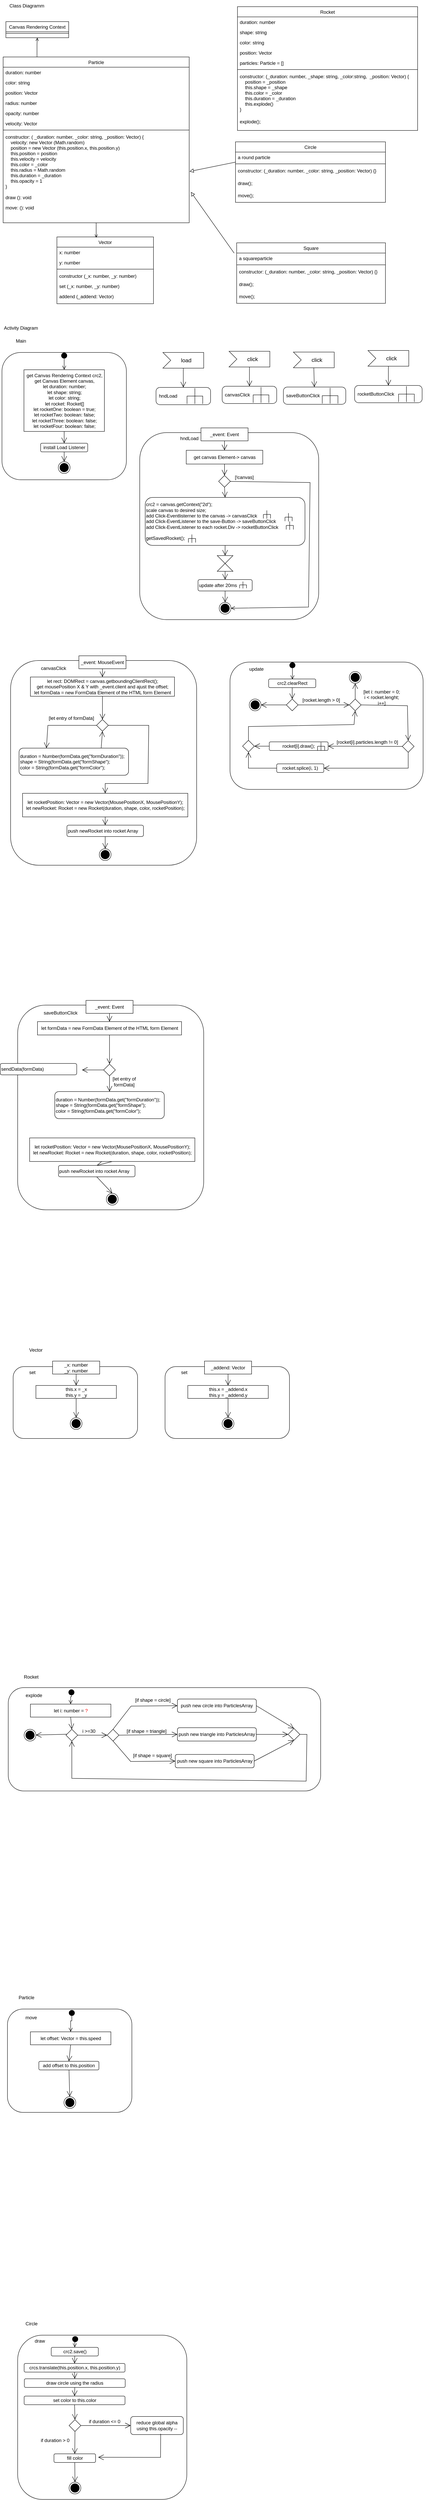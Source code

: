 <mxfile version="20.8.20" type="device"><diagram id="C5RBs43oDa-KdzZeNtuy" name="Page-1"><mxGraphModel dx="639" dy="595" grid="0" gridSize="10" guides="1" tooltips="1" connect="1" arrows="1" fold="1" page="1" pageScale="1" pageWidth="1169" pageHeight="827" math="0" shadow="0"><root><mxCell id="WIyWlLk6GJQsqaUBKTNV-0"/><mxCell id="WIyWlLk6GJQsqaUBKTNV-1" parent="WIyWlLk6GJQsqaUBKTNV-0"/><mxCell id="zkfFHV4jXpPFQw0GAbJ--0" value="Particle" style="swimlane;fontStyle=0;align=center;verticalAlign=top;childLayout=stackLayout;horizontal=1;startSize=26;horizontalStack=0;resizeParent=1;resizeLast=0;collapsible=1;marginBottom=0;rounded=0;shadow=0;strokeWidth=1;" parent="WIyWlLk6GJQsqaUBKTNV-1" vertex="1"><mxGeometry x="47" y="176" width="474" height="422" as="geometry"><mxRectangle x="230" y="140" width="160" height="26" as="alternateBounds"/></mxGeometry></mxCell><mxCell id="UV0hzFTPQ0rU6zevAVB0-34" value="duration: number" style="text;align=left;verticalAlign=top;spacingLeft=4;spacingRight=4;overflow=hidden;rotatable=0;points=[[0,0.5],[1,0.5]];portConstraint=eastwest;" parent="zkfFHV4jXpPFQw0GAbJ--0" vertex="1"><mxGeometry y="26" width="474" height="26" as="geometry"/></mxCell><mxCell id="UV0hzFTPQ0rU6zevAVB0-33" value="color: string" style="text;align=left;verticalAlign=top;spacingLeft=4;spacingRight=4;overflow=hidden;rotatable=0;points=[[0,0.5],[1,0.5]];portConstraint=eastwest;" parent="zkfFHV4jXpPFQw0GAbJ--0" vertex="1"><mxGeometry y="52" width="474" height="26" as="geometry"/></mxCell><mxCell id="zkfFHV4jXpPFQw0GAbJ--1" value="position: Vector" style="text;align=left;verticalAlign=top;spacingLeft=4;spacingRight=4;overflow=hidden;rotatable=0;points=[[0,0.5],[1,0.5]];portConstraint=eastwest;" parent="zkfFHV4jXpPFQw0GAbJ--0" vertex="1"><mxGeometry y="78" width="474" height="26" as="geometry"/></mxCell><mxCell id="UV0hzFTPQ0rU6zevAVB0-31" value="radius: number" style="text;align=left;verticalAlign=top;spacingLeft=4;spacingRight=4;overflow=hidden;rotatable=0;points=[[0,0.5],[1,0.5]];portConstraint=eastwest;" parent="zkfFHV4jXpPFQw0GAbJ--0" vertex="1"><mxGeometry y="104" width="474" height="26" as="geometry"/></mxCell><mxCell id="UV0hzFTPQ0rU6zevAVB0-35" value="opacity: number" style="text;align=left;verticalAlign=top;spacingLeft=4;spacingRight=4;overflow=hidden;rotatable=0;points=[[0,0.5],[1,0.5]];portConstraint=eastwest;" parent="zkfFHV4jXpPFQw0GAbJ--0" vertex="1"><mxGeometry y="130" width="474" height="26" as="geometry"/></mxCell><mxCell id="zkfFHV4jXpPFQw0GAbJ--2" value="velocity: Vector" style="text;align=left;verticalAlign=top;spacingLeft=4;spacingRight=4;overflow=hidden;rotatable=0;points=[[0,0.5],[1,0.5]];portConstraint=eastwest;rounded=0;shadow=0;html=0;" parent="zkfFHV4jXpPFQw0GAbJ--0" vertex="1"><mxGeometry y="156" width="474" height="26" as="geometry"/></mxCell><mxCell id="zkfFHV4jXpPFQw0GAbJ--4" value="" style="line;html=1;strokeWidth=1;align=left;verticalAlign=middle;spacingTop=-1;spacingLeft=3;spacingRight=3;rotatable=0;labelPosition=right;points=[];portConstraint=eastwest;" parent="zkfFHV4jXpPFQw0GAbJ--0" vertex="1"><mxGeometry y="182" width="474" height="8" as="geometry"/></mxCell><mxCell id="qq52ZGaZnbaA33U1IVjf-2" value="constructor: ( _duration: number, _color: string, _position: Vector) {&#10;    velocity: new Vector (Math.random)&#10;    position = new Vector (this.position.x, this.position.y)&#10;    this.position = position&#10;    this.velocity = velocity&#10;    this.color = _color&#10;    this.radius = Math.random&#10;    this.duration = _duration&#10;    this.opacity = 1   &#10;}&#10;" style="text;align=left;verticalAlign=top;spacingLeft=4;spacingRight=4;overflow=hidden;rotatable=0;points=[[0,0.5],[1,0.5]];portConstraint=eastwest;rounded=0;shadow=0;html=0;" parent="zkfFHV4jXpPFQw0GAbJ--0" vertex="1"><mxGeometry y="190" width="474" height="154" as="geometry"/></mxCell><mxCell id="qq52ZGaZnbaA33U1IVjf-4" value="draw (): void" style="text;align=left;verticalAlign=top;spacingLeft=4;spacingRight=4;overflow=hidden;rotatable=0;points=[[0,0.5],[1,0.5]];portConstraint=eastwest;rounded=0;shadow=0;html=0;" parent="zkfFHV4jXpPFQw0GAbJ--0" vertex="1"><mxGeometry y="344" width="474" height="26" as="geometry"/></mxCell><mxCell id="qq52ZGaZnbaA33U1IVjf-3" value="move: (): void" style="text;align=left;verticalAlign=top;spacingLeft=4;spacingRight=4;overflow=hidden;rotatable=0;points=[[0,0.5],[1,0.5]];portConstraint=eastwest;rounded=0;shadow=0;html=0;" parent="zkfFHV4jXpPFQw0GAbJ--0" vertex="1"><mxGeometry y="370" width="474" height="26" as="geometry"/></mxCell><mxCell id="zkfFHV4jXpPFQw0GAbJ--13" value="Canvas Rendering Context" style="swimlane;fontStyle=0;align=center;verticalAlign=top;childLayout=stackLayout;horizontal=1;startSize=26;horizontalStack=0;resizeParent=1;resizeLast=0;collapsible=1;marginBottom=0;rounded=0;shadow=0;strokeWidth=1;" parent="WIyWlLk6GJQsqaUBKTNV-1" vertex="1"><mxGeometry x="54" y="86" width="160" height="41" as="geometry"><mxRectangle x="330" y="360" width="170" height="26" as="alternateBounds"/></mxGeometry></mxCell><mxCell id="zkfFHV4jXpPFQw0GAbJ--15" value="" style="line;html=1;strokeWidth=1;align=left;verticalAlign=middle;spacingTop=-1;spacingLeft=3;spacingRight=3;rotatable=0;labelPosition=right;points=[];portConstraint=eastwest;" parent="zkfFHV4jXpPFQw0GAbJ--13" vertex="1"><mxGeometry y="26" width="160" height="8" as="geometry"/></mxCell><mxCell id="zkfFHV4jXpPFQw0GAbJ--17" value="Vector" style="swimlane;fontStyle=0;align=center;verticalAlign=top;childLayout=stackLayout;horizontal=1;startSize=26;horizontalStack=0;resizeParent=1;resizeLast=0;collapsible=1;marginBottom=0;rounded=0;shadow=0;strokeWidth=1;" parent="WIyWlLk6GJQsqaUBKTNV-1" vertex="1"><mxGeometry x="184" y="634" width="246" height="170" as="geometry"><mxRectangle x="550" y="140" width="160" height="26" as="alternateBounds"/></mxGeometry></mxCell><mxCell id="zkfFHV4jXpPFQw0GAbJ--18" value="x: number" style="text;align=left;verticalAlign=top;spacingLeft=4;spacingRight=4;overflow=hidden;rotatable=0;points=[[0,0.5],[1,0.5]];portConstraint=eastwest;" parent="zkfFHV4jXpPFQw0GAbJ--17" vertex="1"><mxGeometry y="26" width="246" height="26" as="geometry"/></mxCell><mxCell id="zkfFHV4jXpPFQw0GAbJ--19" value="y: number" style="text;align=left;verticalAlign=top;spacingLeft=4;spacingRight=4;overflow=hidden;rotatable=0;points=[[0,0.5],[1,0.5]];portConstraint=eastwest;rounded=0;shadow=0;html=0;" parent="zkfFHV4jXpPFQw0GAbJ--17" vertex="1"><mxGeometry y="52" width="246" height="26" as="geometry"/></mxCell><mxCell id="zkfFHV4jXpPFQw0GAbJ--23" value="" style="line;html=1;strokeWidth=1;align=left;verticalAlign=middle;spacingTop=-1;spacingLeft=3;spacingRight=3;rotatable=0;labelPosition=right;points=[];portConstraint=eastwest;" parent="zkfFHV4jXpPFQw0GAbJ--17" vertex="1"><mxGeometry y="78" width="246" height="8" as="geometry"/></mxCell><mxCell id="zkfFHV4jXpPFQw0GAbJ--24" value="constructor (_x: number, _y: number)" style="text;align=left;verticalAlign=top;spacingLeft=4;spacingRight=4;overflow=hidden;rotatable=0;points=[[0,0.5],[1,0.5]];portConstraint=eastwest;" parent="zkfFHV4jXpPFQw0GAbJ--17" vertex="1"><mxGeometry y="86" width="246" height="26" as="geometry"/></mxCell><mxCell id="zkfFHV4jXpPFQw0GAbJ--25" value="set (_x: number, _y: number)" style="text;align=left;verticalAlign=top;spacingLeft=4;spacingRight=4;overflow=hidden;rotatable=0;points=[[0,0.5],[1,0.5]];portConstraint=eastwest;" parent="zkfFHV4jXpPFQw0GAbJ--17" vertex="1"><mxGeometry y="112" width="246" height="26" as="geometry"/></mxCell><mxCell id="qq52ZGaZnbaA33U1IVjf-1" value="addend (_addend: Vector)" style="text;align=left;verticalAlign=top;spacingLeft=4;spacingRight=4;overflow=hidden;rotatable=0;points=[[0,0.5],[1,0.5]];portConstraint=eastwest;" parent="zkfFHV4jXpPFQw0GAbJ--17" vertex="1"><mxGeometry y="138" width="246" height="26" as="geometry"/></mxCell><mxCell id="zkfFHV4jXpPFQw0GAbJ--26" value="" style="endArrow=open;shadow=0;strokeWidth=1;rounded=0;endFill=1;edgeStyle=elbowEdgeStyle;elbow=vertical;entryX=0.407;entryY=0.011;entryDx=0;entryDy=0;entryPerimeter=0;" parent="WIyWlLk6GJQsqaUBKTNV-1" source="zkfFHV4jXpPFQw0GAbJ--0" target="zkfFHV4jXpPFQw0GAbJ--17" edge="1"><mxGeometry x="0.5" y="41" relative="1" as="geometry"><mxPoint x="374" y="485" as="sourcePoint"/><mxPoint x="510" y="523" as="targetPoint"/><mxPoint x="-40" y="32" as="offset"/></mxGeometry></mxCell><mxCell id="qq52ZGaZnbaA33U1IVjf-5" value="" style="endArrow=open;shadow=0;strokeWidth=1;rounded=0;endFill=1;edgeStyle=elbowEdgeStyle;elbow=vertical;exitX=0.182;exitY=0;exitDx=0;exitDy=0;exitPerimeter=0;entryX=0.5;entryY=1;entryDx=0;entryDy=0;" parent="WIyWlLk6GJQsqaUBKTNV-1" source="zkfFHV4jXpPFQw0GAbJ--0" target="zkfFHV4jXpPFQw0GAbJ--13" edge="1"><mxGeometry x="0.5" y="41" relative="1" as="geometry"><mxPoint x="140" y="204" as="sourcePoint"/><mxPoint x="134" y="183" as="targetPoint"/><mxPoint x="-40" y="32" as="offset"/><Array as="points"><mxPoint x="158" y="144"/></Array></mxGeometry></mxCell><mxCell id="qq52ZGaZnbaA33U1IVjf-6" value="Class Diagramm" style="text;html=1;strokeColor=none;fillColor=none;align=center;verticalAlign=middle;whiteSpace=wrap;rounded=0;" parent="WIyWlLk6GJQsqaUBKTNV-1" vertex="1"><mxGeometry x="50" y="31" width="115" height="30" as="geometry"/></mxCell><mxCell id="qq52ZGaZnbaA33U1IVjf-7" value="Activity Diagram" style="text;html=1;strokeColor=none;fillColor=none;align=center;verticalAlign=middle;whiteSpace=wrap;rounded=0;" parent="WIyWlLk6GJQsqaUBKTNV-1" vertex="1"><mxGeometry x="40" y="851" width="105" height="30" as="geometry"/></mxCell><mxCell id="qq52ZGaZnbaA33U1IVjf-8" value="Main" style="text;html=1;strokeColor=none;fillColor=none;align=center;verticalAlign=middle;whiteSpace=wrap;rounded=0;" parent="WIyWlLk6GJQsqaUBKTNV-1" vertex="1"><mxGeometry x="40" y="884" width="105" height="30" as="geometry"/></mxCell><mxCell id="UV0hzFTPQ0rU6zevAVB0-4" value="Rocket" style="swimlane;fontStyle=0;align=center;verticalAlign=top;childLayout=stackLayout;horizontal=1;startSize=26;horizontalStack=0;resizeParent=1;resizeLast=0;collapsible=1;marginBottom=0;rounded=0;shadow=0;strokeWidth=1;" parent="WIyWlLk6GJQsqaUBKTNV-1" vertex="1"><mxGeometry x="644" y="48" width="459" height="315" as="geometry"><mxRectangle x="230" y="140" width="160" height="26" as="alternateBounds"/></mxGeometry></mxCell><mxCell id="bEThdC9W6WrgULL-6las-0" value="duration: number" style="text;align=left;verticalAlign=top;spacingLeft=4;spacingRight=4;overflow=hidden;rotatable=0;points=[[0,0.5],[1,0.5]];portConstraint=eastwest;" parent="UV0hzFTPQ0rU6zevAVB0-4" vertex="1"><mxGeometry y="26" width="459" height="26" as="geometry"/></mxCell><mxCell id="UV0hzFTPQ0rU6zevAVB0-28" value="shape: string" style="text;align=left;verticalAlign=top;spacingLeft=4;spacingRight=4;overflow=hidden;rotatable=0;points=[[0,0.5],[1,0.5]];portConstraint=eastwest;" parent="UV0hzFTPQ0rU6zevAVB0-4" vertex="1"><mxGeometry y="52" width="459" height="26" as="geometry"/></mxCell><mxCell id="UV0hzFTPQ0rU6zevAVB0-27" value="color: string" style="text;align=left;verticalAlign=top;spacingLeft=4;spacingRight=4;overflow=hidden;rotatable=0;points=[[0,0.5],[1,0.5]];portConstraint=eastwest;" parent="UV0hzFTPQ0rU6zevAVB0-4" vertex="1"><mxGeometry y="78" width="459" height="26" as="geometry"/></mxCell><mxCell id="UV0hzFTPQ0rU6zevAVB0-5" value="position: Vector" style="text;align=left;verticalAlign=top;spacingLeft=4;spacingRight=4;overflow=hidden;rotatable=0;points=[[0,0.5],[1,0.5]];portConstraint=eastwest;" parent="UV0hzFTPQ0rU6zevAVB0-4" vertex="1"><mxGeometry y="104" width="459" height="26" as="geometry"/></mxCell><mxCell id="UV0hzFTPQ0rU6zevAVB0-36" value="particles: Particle = []" style="text;align=left;verticalAlign=top;spacingLeft=4;spacingRight=4;overflow=hidden;rotatable=0;points=[[0,0.5],[1,0.5]];portConstraint=eastwest;" parent="UV0hzFTPQ0rU6zevAVB0-4" vertex="1"><mxGeometry y="130" width="459" height="26" as="geometry"/></mxCell><mxCell id="UV0hzFTPQ0rU6zevAVB0-7" value="" style="line;html=1;strokeWidth=1;align=left;verticalAlign=middle;spacingTop=-1;spacingLeft=3;spacingRight=3;rotatable=0;labelPosition=right;points=[];portConstraint=eastwest;" parent="UV0hzFTPQ0rU6zevAVB0-4" vertex="1"><mxGeometry y="156" width="459" height="8" as="geometry"/></mxCell><mxCell id="UV0hzFTPQ0rU6zevAVB0-8" value="constructor: (_duration: number, _shape: string, _color:string,  _position: Vector) {&#10;    position = _position&#10;    this.shape = _shape&#10;    this.color = _color&#10;    this.duration = _duration&#10;    this.explode()&#10;}" style="text;align=left;verticalAlign=top;spacingLeft=4;spacingRight=4;overflow=hidden;rotatable=0;points=[[0,0.5],[1,0.5]];portConstraint=eastwest;rounded=0;shadow=0;html=0;" parent="UV0hzFTPQ0rU6zevAVB0-4" vertex="1"><mxGeometry y="164" width="459" height="115" as="geometry"/></mxCell><mxCell id="bEThdC9W6WrgULL-6las-10" value="explode();" style="text;align=left;verticalAlign=top;spacingLeft=4;spacingRight=4;overflow=hidden;rotatable=0;points=[[0,0.5],[1,0.5]];portConstraint=eastwest;rounded=0;shadow=0;html=0;" parent="UV0hzFTPQ0rU6zevAVB0-4" vertex="1"><mxGeometry y="279" width="459" height="31" as="geometry"/></mxCell><mxCell id="bEThdC9W6WrgULL-6las-12" value="Circle" style="swimlane;fontStyle=0;align=center;verticalAlign=top;childLayout=stackLayout;horizontal=1;startSize=26;horizontalStack=0;resizeParent=1;resizeLast=0;collapsible=1;marginBottom=0;rounded=0;shadow=0;strokeWidth=1;" parent="WIyWlLk6GJQsqaUBKTNV-1" vertex="1"><mxGeometry x="639" y="392" width="382" height="154" as="geometry"><mxRectangle x="230" y="140" width="160" height="26" as="alternateBounds"/></mxGeometry></mxCell><mxCell id="bEThdC9W6WrgULL-6las-13" value="a round particle" style="text;align=left;verticalAlign=top;spacingLeft=4;spacingRight=4;overflow=hidden;rotatable=0;points=[[0,0.5],[1,0.5]];portConstraint=eastwest;" parent="bEThdC9W6WrgULL-6las-12" vertex="1"><mxGeometry y="26" width="382" height="26" as="geometry"/></mxCell><mxCell id="bEThdC9W6WrgULL-6las-18" value="" style="line;html=1;strokeWidth=1;align=left;verticalAlign=middle;spacingTop=-1;spacingLeft=3;spacingRight=3;rotatable=0;labelPosition=right;points=[];portConstraint=eastwest;" parent="bEThdC9W6WrgULL-6las-12" vertex="1"><mxGeometry y="52" width="382" height="8" as="geometry"/></mxCell><mxCell id="MRaFH3fu8NzFjpIfR8Xi-1" value="constructor: (_duration: number, _color: string, _position: Vector) {}" style="text;align=left;verticalAlign=top;spacingLeft=4;spacingRight=4;overflow=hidden;rotatable=0;points=[[0,0.5],[1,0.5]];portConstraint=eastwest;rounded=0;shadow=0;html=0;" parent="bEThdC9W6WrgULL-6las-12" vertex="1"><mxGeometry y="60" width="382" height="32" as="geometry"/></mxCell><mxCell id="bEThdC9W6WrgULL-6las-20" value="draw();" style="text;align=left;verticalAlign=top;spacingLeft=4;spacingRight=4;overflow=hidden;rotatable=0;points=[[0,0.5],[1,0.5]];portConstraint=eastwest;rounded=0;shadow=0;html=0;" parent="bEThdC9W6WrgULL-6las-12" vertex="1"><mxGeometry y="92" width="382" height="31" as="geometry"/></mxCell><mxCell id="MRaFH3fu8NzFjpIfR8Xi-2" value="move();" style="text;align=left;verticalAlign=top;spacingLeft=4;spacingRight=4;overflow=hidden;rotatable=0;points=[[0,0.5],[1,0.5]];portConstraint=eastwest;rounded=0;shadow=0;html=0;" parent="bEThdC9W6WrgULL-6las-12" vertex="1"><mxGeometry y="123" width="382" height="31" as="geometry"/></mxCell><mxCell id="bEThdC9W6WrgULL-6las-26" value="Square" style="swimlane;fontStyle=0;align=center;verticalAlign=top;childLayout=stackLayout;horizontal=1;startSize=26;horizontalStack=0;resizeParent=1;resizeLast=0;collapsible=1;marginBottom=0;rounded=0;shadow=0;strokeWidth=1;" parent="WIyWlLk6GJQsqaUBKTNV-1" vertex="1"><mxGeometry x="642" y="649" width="379" height="154" as="geometry"><mxRectangle x="230" y="140" width="160" height="26" as="alternateBounds"/></mxGeometry></mxCell><mxCell id="bEThdC9W6WrgULL-6las-27" value="a squareparticle" style="text;align=left;verticalAlign=top;spacingLeft=4;spacingRight=4;overflow=hidden;rotatable=0;points=[[0,0.5],[1,0.5]];portConstraint=eastwest;" parent="bEThdC9W6WrgULL-6las-26" vertex="1"><mxGeometry y="26" width="379" height="26" as="geometry"/></mxCell><mxCell id="bEThdC9W6WrgULL-6las-28" value="" style="line;html=1;strokeWidth=1;align=left;verticalAlign=middle;spacingTop=-1;spacingLeft=3;spacingRight=3;rotatable=0;labelPosition=right;points=[];portConstraint=eastwest;" parent="bEThdC9W6WrgULL-6las-26" vertex="1"><mxGeometry y="52" width="379" height="8" as="geometry"/></mxCell><mxCell id="bEThdC9W6WrgULL-6las-29" value="constructor: (_duration: number, _color: string, _position: Vector) {}" style="text;align=left;verticalAlign=top;spacingLeft=4;spacingRight=4;overflow=hidden;rotatable=0;points=[[0,0.5],[1,0.5]];portConstraint=eastwest;rounded=0;shadow=0;html=0;" parent="bEThdC9W6WrgULL-6las-26" vertex="1"><mxGeometry y="60" width="379" height="32" as="geometry"/></mxCell><mxCell id="bEThdC9W6WrgULL-6las-30" value="draw();" style="text;align=left;verticalAlign=top;spacingLeft=4;spacingRight=4;overflow=hidden;rotatable=0;points=[[0,0.5],[1,0.5]];portConstraint=eastwest;rounded=0;shadow=0;html=0;" parent="bEThdC9W6WrgULL-6las-26" vertex="1"><mxGeometry y="92" width="379" height="31" as="geometry"/></mxCell><mxCell id="MRaFH3fu8NzFjpIfR8Xi-0" value="move();" style="text;align=left;verticalAlign=top;spacingLeft=4;spacingRight=4;overflow=hidden;rotatable=0;points=[[0,0.5],[1,0.5]];portConstraint=eastwest;rounded=0;shadow=0;html=0;" parent="bEThdC9W6WrgULL-6las-26" vertex="1"><mxGeometry y="123" width="379" height="31" as="geometry"/></mxCell><mxCell id="bEThdC9W6WrgULL-6las-31" value="" style="endArrow=block;html=1;rounded=0;align=center;verticalAlign=bottom;endFill=0;labelBackgroundColor=none;endSize=8;entryX=1.002;entryY=0.658;entryDx=0;entryDy=0;entryPerimeter=0;exitX=0;exitY=0.986;exitDx=0;exitDy=0;exitPerimeter=0;" parent="WIyWlLk6GJQsqaUBKTNV-1" source="bEThdC9W6WrgULL-6las-13" target="qq52ZGaZnbaA33U1IVjf-2" edge="1"><mxGeometry relative="1" as="geometry"><mxPoint x="460" y="641" as="sourcePoint"/><mxPoint x="620" y="641" as="targetPoint"/></mxGeometry></mxCell><mxCell id="bEThdC9W6WrgULL-6las-32" value="" style="resizable=0;html=1;align=center;verticalAlign=top;labelBackgroundColor=none;" parent="bEThdC9W6WrgULL-6las-31" connectable="0" vertex="1"><mxGeometry relative="1" as="geometry"/></mxCell><mxCell id="bEThdC9W6WrgULL-6las-35" value="" style="endArrow=block;html=1;rounded=0;align=center;verticalAlign=bottom;endFill=0;labelBackgroundColor=none;endSize=8;entryX=1.009;entryY=-0.014;entryDx=0;entryDy=0;entryPerimeter=0;exitX=-0.017;exitY=0.008;exitDx=0;exitDy=0;exitPerimeter=0;" parent="WIyWlLk6GJQsqaUBKTNV-1" source="bEThdC9W6WrgULL-6las-27" target="qq52ZGaZnbaA33U1IVjf-4" edge="1"><mxGeometry relative="1" as="geometry"><mxPoint x="659" y="464" as="sourcePoint"/><mxPoint x="542" y="513" as="targetPoint"/></mxGeometry></mxCell><mxCell id="bEThdC9W6WrgULL-6las-36" value="" style="resizable=0;html=1;align=center;verticalAlign=top;labelBackgroundColor=none;" parent="bEThdC9W6WrgULL-6las-35" connectable="0" vertex="1"><mxGeometry relative="1" as="geometry"/></mxCell><mxCell id="bEThdC9W6WrgULL-6las-37" value="" style="rounded=1;whiteSpace=wrap;html=1;" parent="WIyWlLk6GJQsqaUBKTNV-1" vertex="1"><mxGeometry x="72.5" y="3509" width="317" height="183" as="geometry"/></mxCell><mxCell id="bEThdC9W6WrgULL-6las-40" value="this.x = _x&lt;br&gt;this.y = _y" style="html=1;" parent="WIyWlLk6GJQsqaUBKTNV-1" vertex="1"><mxGeometry x="130.5" y="3557" width="205" height="33" as="geometry"/></mxCell><mxCell id="bEThdC9W6WrgULL-6las-41" value="" style="endArrow=open;endFill=1;endSize=12;html=1;rounded=0;exitX=0.5;exitY=1;exitDx=0;exitDy=0;entryX=0.5;entryY=0;entryDx=0;entryDy=0;" parent="WIyWlLk6GJQsqaUBKTNV-1" source="bEThdC9W6WrgULL-6las-45" target="bEThdC9W6WrgULL-6las-40" edge="1"><mxGeometry width="160" relative="1" as="geometry"><mxPoint x="231.5" y="3577" as="sourcePoint"/><mxPoint x="235.5" y="3597" as="targetPoint"/></mxGeometry></mxCell><mxCell id="bEThdC9W6WrgULL-6las-42" value="" style="ellipse;html=1;shape=endState;fillColor=strokeColor;" parent="WIyWlLk6GJQsqaUBKTNV-1" vertex="1"><mxGeometry x="218" y="3639" width="30" height="30" as="geometry"/></mxCell><mxCell id="bEThdC9W6WrgULL-6las-43" value="" style="endArrow=open;endFill=1;endSize=12;html=1;rounded=0;" parent="WIyWlLk6GJQsqaUBKTNV-1" source="bEThdC9W6WrgULL-6las-40" target="bEThdC9W6WrgULL-6las-42" edge="1"><mxGeometry width="160" relative="1" as="geometry"><mxPoint x="93.5" y="3673" as="sourcePoint"/><mxPoint x="253.5" y="3673" as="targetPoint"/></mxGeometry></mxCell><mxCell id="bEThdC9W6WrgULL-6las-44" value="Vector" style="text;html=1;strokeColor=none;fillColor=none;align=center;verticalAlign=middle;whiteSpace=wrap;rounded=0;" parent="WIyWlLk6GJQsqaUBKTNV-1" vertex="1"><mxGeometry x="78" y="3452" width="105" height="30" as="geometry"/></mxCell><mxCell id="bEThdC9W6WrgULL-6las-45" value="_x: number&lt;br&gt;_y: number" style="rounded=0;whiteSpace=wrap;html=1;" parent="WIyWlLk6GJQsqaUBKTNV-1" vertex="1"><mxGeometry x="173" y="3495" width="120" height="33" as="geometry"/></mxCell><mxCell id="bEThdC9W6WrgULL-6las-46" value="set" style="text;html=1;strokeColor=none;fillColor=none;align=center;verticalAlign=middle;whiteSpace=wrap;rounded=0;" parent="WIyWlLk6GJQsqaUBKTNV-1" vertex="1"><mxGeometry x="69" y="3509" width="105" height="30" as="geometry"/></mxCell><mxCell id="bEThdC9W6WrgULL-6las-47" value="" style="rounded=1;whiteSpace=wrap;html=1;" parent="WIyWlLk6GJQsqaUBKTNV-1" vertex="1"><mxGeometry x="459.5" y="3509" width="317" height="183" as="geometry"/></mxCell><mxCell id="bEThdC9W6WrgULL-6las-48" value="this.x = _addend.x&lt;br&gt;this.y = _addend.y" style="html=1;" parent="WIyWlLk6GJQsqaUBKTNV-1" vertex="1"><mxGeometry x="517.5" y="3557" width="205" height="33" as="geometry"/></mxCell><mxCell id="bEThdC9W6WrgULL-6las-49" value="" style="endArrow=open;endFill=1;endSize=12;html=1;rounded=0;exitX=0.5;exitY=1;exitDx=0;exitDy=0;entryX=0.5;entryY=0;entryDx=0;entryDy=0;" parent="WIyWlLk6GJQsqaUBKTNV-1" source="bEThdC9W6WrgULL-6las-52" target="bEThdC9W6WrgULL-6las-48" edge="1"><mxGeometry width="160" relative="1" as="geometry"><mxPoint x="618.5" y="3577" as="sourcePoint"/><mxPoint x="622.5" y="3597" as="targetPoint"/></mxGeometry></mxCell><mxCell id="bEThdC9W6WrgULL-6las-50" value="" style="ellipse;html=1;shape=endState;fillColor=strokeColor;" parent="WIyWlLk6GJQsqaUBKTNV-1" vertex="1"><mxGeometry x="605" y="3639" width="30" height="30" as="geometry"/></mxCell><mxCell id="bEThdC9W6WrgULL-6las-51" value="" style="endArrow=open;endFill=1;endSize=12;html=1;rounded=0;" parent="WIyWlLk6GJQsqaUBKTNV-1" source="bEThdC9W6WrgULL-6las-48" target="bEThdC9W6WrgULL-6las-50" edge="1"><mxGeometry width="160" relative="1" as="geometry"><mxPoint x="480.5" y="3673" as="sourcePoint"/><mxPoint x="640.5" y="3673" as="targetPoint"/></mxGeometry></mxCell><mxCell id="bEThdC9W6WrgULL-6las-52" value="_addend: Vector" style="rounded=0;whiteSpace=wrap;html=1;" parent="WIyWlLk6GJQsqaUBKTNV-1" vertex="1"><mxGeometry x="560" y="3495" width="120" height="33" as="geometry"/></mxCell><mxCell id="bEThdC9W6WrgULL-6las-53" value="set" style="text;html=1;strokeColor=none;fillColor=none;align=center;verticalAlign=middle;whiteSpace=wrap;rounded=0;" parent="WIyWlLk6GJQsqaUBKTNV-1" vertex="1"><mxGeometry x="456" y="3509" width="105" height="30" as="geometry"/></mxCell><mxCell id="bEThdC9W6WrgULL-6las-54" value="Rocket" style="text;html=1;strokeColor=none;fillColor=none;align=center;verticalAlign=middle;whiteSpace=wrap;rounded=0;" parent="WIyWlLk6GJQsqaUBKTNV-1" vertex="1"><mxGeometry x="66" y="4284" width="105" height="30" as="geometry"/></mxCell><mxCell id="bEThdC9W6WrgULL-6las-55" value="" style="rounded=1;whiteSpace=wrap;html=1;movable=1;resizable=1;rotatable=1;deletable=1;editable=1;locked=0;connectable=1;" parent="WIyWlLk6GJQsqaUBKTNV-1" vertex="1"><mxGeometry x="60" y="4326" width="796" height="263" as="geometry"/></mxCell><mxCell id="bEThdC9W6WrgULL-6las-56" value="" style="html=1;verticalAlign=bottom;startArrow=circle;startFill=1;endArrow=open;startSize=6;endSize=8;edgeStyle=elbowEdgeStyle;elbow=vertical;curved=0;rounded=0;entryX=0.5;entryY=0;entryDx=0;entryDy=0;" parent="WIyWlLk6GJQsqaUBKTNV-1" target="bEThdC9W6WrgULL-6las-58" edge="1"><mxGeometry width="80" relative="1" as="geometry"><mxPoint x="221" y="4330" as="sourcePoint"/><mxPoint x="218.5" y="4357" as="targetPoint"/></mxGeometry></mxCell><mxCell id="bEThdC9W6WrgULL-6las-58" value="let i: number = &lt;font color=&quot;#ff0000&quot;&gt;?&lt;/font&gt;" style="html=1;" parent="WIyWlLk6GJQsqaUBKTNV-1" vertex="1"><mxGeometry x="116.5" y="4368" width="205" height="33" as="geometry"/></mxCell><mxCell id="bEThdC9W6WrgULL-6las-59" value="" style="endArrow=open;endFill=1;endSize=12;html=1;rounded=0;exitX=0.5;exitY=1;exitDx=0;exitDy=0;entryX=0.5;entryY=0;entryDx=0;entryDy=0;" parent="WIyWlLk6GJQsqaUBKTNV-1" source="bEThdC9W6WrgULL-6las-58" target="bEThdC9W6WrgULL-6las-63" edge="1"><mxGeometry width="160" relative="1" as="geometry"><mxPoint x="241" y="4432" as="sourcePoint"/><mxPoint x="195" y="4438" as="targetPoint"/></mxGeometry></mxCell><mxCell id="bEThdC9W6WrgULL-6las-60" value="" style="ellipse;html=1;shape=endState;fillColor=strokeColor;" parent="WIyWlLk6GJQsqaUBKTNV-1" vertex="1"><mxGeometry x="100.5" y="4432" width="30" height="30" as="geometry"/></mxCell><mxCell id="bEThdC9W6WrgULL-6las-61" value="" style="endArrow=open;endFill=1;endSize=12;html=1;rounded=0;exitX=0;exitY=0.75;exitDx=0;exitDy=0;" parent="WIyWlLk6GJQsqaUBKTNV-1" source="bEThdC9W6WrgULL-6las-67" target="bEThdC9W6WrgULL-6las-60" edge="1"><mxGeometry width="160" relative="1" as="geometry"><mxPoint x="219" y="4502" as="sourcePoint"/><mxPoint x="241" y="4490" as="targetPoint"/></mxGeometry></mxCell><mxCell id="bEThdC9W6WrgULL-6las-62" value="explode" style="text;html=1;strokeColor=none;fillColor=none;align=center;verticalAlign=middle;whiteSpace=wrap;rounded=0;" parent="WIyWlLk6GJQsqaUBKTNV-1" vertex="1"><mxGeometry x="72.5" y="4331" width="105" height="30" as="geometry"/></mxCell><mxCell id="bEThdC9W6WrgULL-6las-63" value="" style="rhombus;fontColor=#FF0000;" parent="WIyWlLk6GJQsqaUBKTNV-1" vertex="1"><mxGeometry x="207" y="4432" width="30" height="30" as="geometry"/></mxCell><mxCell id="bEThdC9W6WrgULL-6las-64" value="" style="endArrow=open;endFill=1;endSize=12;html=1;rounded=0;exitX=1;exitY=0.5;exitDx=0;exitDy=0;entryX=0;entryY=0.5;entryDx=0;entryDy=0;" parent="WIyWlLk6GJQsqaUBKTNV-1" source="bEThdC9W6WrgULL-6las-63" target="bEThdC9W6WrgULL-6las-65" edge="1"><mxGeometry width="160" relative="1" as="geometry"><mxPoint x="229" y="4411" as="sourcePoint"/><mxPoint x="222" y="4513" as="targetPoint"/></mxGeometry></mxCell><mxCell id="bEThdC9W6WrgULL-6las-65" value="" style="rhombus;fontColor=#FF0000;" parent="WIyWlLk6GJQsqaUBKTNV-1" vertex="1"><mxGeometry x="312" y="4432" width="30" height="30" as="geometry"/></mxCell><mxCell id="bEThdC9W6WrgULL-6las-67" value="i &amp;gt;=30" style="text;html=1;strokeColor=none;fillColor=none;align=center;verticalAlign=middle;whiteSpace=wrap;rounded=0;" parent="WIyWlLk6GJQsqaUBKTNV-1" vertex="1"><mxGeometry x="213" y="4422" width="105" height="30" as="geometry"/></mxCell><mxCell id="bEThdC9W6WrgULL-6las-68" value="" style="endArrow=open;endFill=1;endSize=12;html=1;rounded=0;exitX=1;exitY=0.5;exitDx=0;exitDy=0;entryX=0;entryY=0.5;entryDx=0;entryDy=0;" parent="WIyWlLk6GJQsqaUBKTNV-1" source="bEThdC9W6WrgULL-6las-65" target="bEThdC9W6WrgULL-6las-69" edge="1"><mxGeometry width="160" relative="1" as="geometry"><mxPoint x="229" y="4512" as="sourcePoint"/><mxPoint x="384" y="4447" as="targetPoint"/></mxGeometry></mxCell><mxCell id="bEThdC9W6WrgULL-6las-69" value="&lt;font color=&quot;#000000&quot;&gt;push new triangle into ParticlesArray&lt;/font&gt;" style="rounded=1;whiteSpace=wrap;html=1;fontColor=#FF0000;" parent="WIyWlLk6GJQsqaUBKTNV-1" vertex="1"><mxGeometry x="491" y="4428" width="201" height="34" as="geometry"/></mxCell><mxCell id="bEThdC9W6WrgULL-6las-71" value="" style="endArrow=open;endFill=1;endSize=12;html=1;rounded=0;exitX=1.086;exitY=0.333;exitDx=0;exitDy=0;entryX=0;entryY=0.5;entryDx=0;entryDy=0;exitPerimeter=0;" parent="WIyWlLk6GJQsqaUBKTNV-1" source="bEThdC9W6WrgULL-6las-67" target="bEThdC9W6WrgULL-6las-72" edge="1"><mxGeometry width="160" relative="1" as="geometry"><mxPoint x="351" y="4401" as="sourcePoint"/><mxPoint x="408" y="4401" as="targetPoint"/><Array as="points"><mxPoint x="373" y="4373"/></Array></mxGeometry></mxCell><mxCell id="bEThdC9W6WrgULL-6las-72" value="&lt;font color=&quot;#000000&quot;&gt;push new circle into ParticlesArray&lt;/font&gt;" style="rounded=1;whiteSpace=wrap;html=1;fontColor=#FF0000;" parent="WIyWlLk6GJQsqaUBKTNV-1" vertex="1"><mxGeometry x="491" y="4355" width="201" height="34" as="geometry"/></mxCell><mxCell id="bEThdC9W6WrgULL-6las-73" value="[if shape = triangle]" style="text;html=1;strokeColor=none;fillColor=none;align=center;verticalAlign=middle;whiteSpace=wrap;rounded=0;" parent="WIyWlLk6GJQsqaUBKTNV-1" vertex="1"><mxGeometry x="360" y="4422" width="105" height="30" as="geometry"/></mxCell><mxCell id="bEThdC9W6WrgULL-6las-77" value="[if shape = circle]" style="text;html=1;strokeColor=none;fillColor=none;align=center;verticalAlign=middle;whiteSpace=wrap;rounded=0;" parent="WIyWlLk6GJQsqaUBKTNV-1" vertex="1"><mxGeometry x="376" y="4343" width="105" height="30" as="geometry"/></mxCell><mxCell id="bEThdC9W6WrgULL-6las-78" value="[if shape = square]" style="text;html=1;strokeColor=none;fillColor=none;align=center;verticalAlign=middle;whiteSpace=wrap;rounded=0;" parent="WIyWlLk6GJQsqaUBKTNV-1" vertex="1"><mxGeometry x="375" y="4484" width="105" height="30" as="geometry"/></mxCell><mxCell id="bEThdC9W6WrgULL-6las-79" value="" style="endArrow=open;endFill=1;endSize=12;html=1;rounded=0;exitX=0.5;exitY=1;exitDx=0;exitDy=0;entryX=0;entryY=0.5;entryDx=0;entryDy=0;" parent="WIyWlLk6GJQsqaUBKTNV-1" source="bEThdC9W6WrgULL-6las-65" target="bEThdC9W6WrgULL-6las-80" edge="1"><mxGeometry width="160" relative="1" as="geometry"><mxPoint x="326" y="4573" as="sourcePoint"/><mxPoint x="407" y="4542" as="targetPoint"/><Array as="points"><mxPoint x="372" y="4514"/></Array></mxGeometry></mxCell><mxCell id="bEThdC9W6WrgULL-6las-80" value="&lt;font color=&quot;#000000&quot;&gt;push new square into ParticlesArray&lt;/font&gt;" style="rounded=1;whiteSpace=wrap;html=1;fontColor=#FF0000;" parent="WIyWlLk6GJQsqaUBKTNV-1" vertex="1"><mxGeometry x="485.5" y="4496" width="201" height="34" as="geometry"/></mxCell><mxCell id="bEThdC9W6WrgULL-6las-81" value="" style="rhombus;fontColor=#FF0000;" parent="WIyWlLk6GJQsqaUBKTNV-1" vertex="1"><mxGeometry x="773" y="4430" width="30" height="30" as="geometry"/></mxCell><mxCell id="bEThdC9W6WrgULL-6las-82" value="" style="endArrow=open;endFill=1;endSize=12;html=1;rounded=0;exitX=1;exitY=0.5;exitDx=0;exitDy=0;entryX=0.5;entryY=0;entryDx=0;entryDy=0;" parent="WIyWlLk6GJQsqaUBKTNV-1" source="bEThdC9W6WrgULL-6las-72" target="bEThdC9W6WrgULL-6las-81" edge="1"><mxGeometry width="160" relative="1" as="geometry"><mxPoint x="229" y="4512" as="sourcePoint"/><mxPoint x="229" y="4559" as="targetPoint"/></mxGeometry></mxCell><mxCell id="bEThdC9W6WrgULL-6las-83" value="" style="endArrow=open;endFill=1;endSize=12;html=1;rounded=0;exitX=1;exitY=0.5;exitDx=0;exitDy=0;entryX=0;entryY=0.5;entryDx=0;entryDy=0;" parent="WIyWlLk6GJQsqaUBKTNV-1" source="bEThdC9W6WrgULL-6las-69" target="bEThdC9W6WrgULL-6las-81" edge="1"><mxGeometry width="160" relative="1" as="geometry"><mxPoint x="702" y="4382" as="sourcePoint"/><mxPoint x="798" y="4440" as="targetPoint"/></mxGeometry></mxCell><mxCell id="bEThdC9W6WrgULL-6las-84" value="" style="endArrow=open;endFill=1;endSize=12;html=1;rounded=0;exitX=1;exitY=0.5;exitDx=0;exitDy=0;entryX=0.5;entryY=1;entryDx=0;entryDy=0;" parent="WIyWlLk6GJQsqaUBKTNV-1" source="bEThdC9W6WrgULL-6las-80" target="bEThdC9W6WrgULL-6las-81" edge="1"><mxGeometry width="160" relative="1" as="geometry"><mxPoint x="702" y="4455" as="sourcePoint"/><mxPoint x="783" y="4455" as="targetPoint"/></mxGeometry></mxCell><mxCell id="bEThdC9W6WrgULL-6las-85" value="" style="endArrow=open;endFill=1;endSize=12;html=1;rounded=0;exitX=1;exitY=0.5;exitDx=0;exitDy=0;entryX=0.5;entryY=1;entryDx=0;entryDy=0;" parent="WIyWlLk6GJQsqaUBKTNV-1" source="bEThdC9W6WrgULL-6las-81" target="bEThdC9W6WrgULL-6las-63" edge="1"><mxGeometry width="160" relative="1" as="geometry"><mxPoint x="611" y="4570" as="sourcePoint"/><mxPoint x="222" y="4560" as="targetPoint"/><Array as="points"><mxPoint x="821" y="4445"/><mxPoint x="819" y="4564"/><mxPoint x="222" y="4557"/></Array></mxGeometry></mxCell><mxCell id="bEThdC9W6WrgULL-6las-86" value="Particle" style="text;html=1;strokeColor=none;fillColor=none;align=center;verticalAlign=middle;whiteSpace=wrap;rounded=0;" parent="WIyWlLk6GJQsqaUBKTNV-1" vertex="1"><mxGeometry x="54" y="5100" width="105" height="30" as="geometry"/></mxCell><mxCell id="bEThdC9W6WrgULL-6las-87" value="" style="rounded=1;whiteSpace=wrap;html=1;" parent="WIyWlLk6GJQsqaUBKTNV-1" vertex="1"><mxGeometry x="58" y="5144" width="317" height="263" as="geometry"/></mxCell><mxCell id="bEThdC9W6WrgULL-6las-88" value="" style="html=1;verticalAlign=bottom;startArrow=circle;startFill=1;endArrow=open;startSize=6;endSize=8;edgeStyle=elbowEdgeStyle;elbow=vertical;curved=0;rounded=0;entryX=0.5;entryY=0;entryDx=0;entryDy=0;" parent="WIyWlLk6GJQsqaUBKTNV-1" target="bEThdC9W6WrgULL-6las-90" edge="1"><mxGeometry width="80" relative="1" as="geometry"><mxPoint x="222" y="5146" as="sourcePoint"/><mxPoint x="288" y="5179" as="targetPoint"/></mxGeometry></mxCell><mxCell id="bEThdC9W6WrgULL-6las-90" value="let offset: Vector = this.speed" style="html=1;" parent="WIyWlLk6GJQsqaUBKTNV-1" vertex="1"><mxGeometry x="116.5" y="5202" width="205" height="33" as="geometry"/></mxCell><mxCell id="bEThdC9W6WrgULL-6las-91" value="" style="endArrow=open;endFill=1;endSize=12;html=1;rounded=0;entryX=0.5;entryY=0;entryDx=0;entryDy=0;exitX=0.5;exitY=1;exitDx=0;exitDy=0;" parent="WIyWlLk6GJQsqaUBKTNV-1" source="bEThdC9W6WrgULL-6las-90" target="bEThdC9W6WrgULL-6las-89" edge="1"><mxGeometry width="160" relative="1" as="geometry"><mxPoint x="478" y="5186" as="sourcePoint"/><mxPoint x="221" y="5232" as="targetPoint"/></mxGeometry></mxCell><mxCell id="bEThdC9W6WrgULL-6las-92" value="" style="ellipse;html=1;shape=endState;fillColor=strokeColor;" parent="WIyWlLk6GJQsqaUBKTNV-1" vertex="1"><mxGeometry x="202" y="5367" width="30" height="30" as="geometry"/></mxCell><mxCell id="bEThdC9W6WrgULL-6las-93" value="" style="endArrow=open;endFill=1;endSize=12;html=1;rounded=0;startArrow=none;" parent="WIyWlLk6GJQsqaUBKTNV-1" source="bEThdC9W6WrgULL-6las-89" target="bEThdC9W6WrgULL-6las-92" edge="1"><mxGeometry width="160" relative="1" as="geometry"><mxPoint x="460" y="5340" as="sourcePoint"/><mxPoint x="239" y="5308" as="targetPoint"/></mxGeometry></mxCell><mxCell id="bEThdC9W6WrgULL-6las-89" value="add offset to this.position" style="rounded=1;whiteSpace=wrap;html=1;" parent="WIyWlLk6GJQsqaUBKTNV-1" vertex="1"><mxGeometry x="138" y="5277" width="153" height="22" as="geometry"/></mxCell><mxCell id="bEThdC9W6WrgULL-6las-95" value="Circle" style="text;html=1;strokeColor=none;fillColor=none;align=center;verticalAlign=middle;whiteSpace=wrap;rounded=0;" parent="WIyWlLk6GJQsqaUBKTNV-1" vertex="1"><mxGeometry x="67" y="5930" width="105" height="30" as="geometry"/></mxCell><mxCell id="bEThdC9W6WrgULL-6las-96" value="" style="rounded=1;whiteSpace=wrap;html=1;" parent="WIyWlLk6GJQsqaUBKTNV-1" vertex="1"><mxGeometry x="84" y="5974" width="431" height="418" as="geometry"/></mxCell><mxCell id="bEThdC9W6WrgULL-6las-97" value="" style="html=1;verticalAlign=bottom;startArrow=circle;startFill=1;endArrow=open;startSize=6;endSize=8;edgeStyle=elbowEdgeStyle;elbow=vertical;curved=0;rounded=0;exitX=0.34;exitY=0.005;exitDx=0;exitDy=0;entryX=0.5;entryY=0;entryDx=0;entryDy=0;exitPerimeter=0;" parent="WIyWlLk6GJQsqaUBKTNV-1" source="bEThdC9W6WrgULL-6las-96" target="bEThdC9W6WrgULL-6las-98" edge="1"><mxGeometry width="80" relative="1" as="geometry"><mxPoint x="218" y="6003.28" as="sourcePoint"/><mxPoint x="301" y="6009" as="targetPoint"/></mxGeometry></mxCell><mxCell id="bEThdC9W6WrgULL-6las-98" value="crc2.save()" style="rounded=1;whiteSpace=wrap;html=1;" parent="WIyWlLk6GJQsqaUBKTNV-1" vertex="1"><mxGeometry x="169.5" y="6005" width="120" height="22" as="geometry"/></mxCell><mxCell id="bEThdC9W6WrgULL-6las-100" value="" style="endArrow=open;endFill=1;endSize=12;html=1;rounded=0;exitX=0.5;exitY=1;exitDx=0;exitDy=0;entryX=0.5;entryY=0;entryDx=0;entryDy=0;" parent="WIyWlLk6GJQsqaUBKTNV-1" source="bEThdC9W6WrgULL-6las-98" target="bEThdC9W6WrgULL-6las-106" edge="1"><mxGeometry width="160" relative="1" as="geometry"><mxPoint x="231" y="6057" as="sourcePoint"/><mxPoint x="231.5" y="6061" as="targetPoint"/></mxGeometry></mxCell><mxCell id="bEThdC9W6WrgULL-6las-101" value="" style="ellipse;html=1;shape=endState;fillColor=strokeColor;" parent="WIyWlLk6GJQsqaUBKTNV-1" vertex="1"><mxGeometry x="215" y="6348" width="30" height="30" as="geometry"/></mxCell><mxCell id="bEThdC9W6WrgULL-6las-102" value="" style="endArrow=open;endFill=1;endSize=12;html=1;rounded=0;exitX=0.5;exitY=1;exitDx=0;exitDy=0;" parent="WIyWlLk6GJQsqaUBKTNV-1" source="bEThdC9W6WrgULL-6las-123" target="bEThdC9W6WrgULL-6las-101" edge="1"><mxGeometry width="160" relative="1" as="geometry"><mxPoint x="223.5" y="6335" as="sourcePoint"/><mxPoint x="222.5" y="6413" as="targetPoint"/><Array as="points"><mxPoint x="230" y="6347"/></Array></mxGeometry></mxCell><mxCell id="bEThdC9W6WrgULL-6las-103" value="move" style="text;html=1;strokeColor=none;fillColor=none;align=center;verticalAlign=middle;whiteSpace=wrap;rounded=0;" parent="WIyWlLk6GJQsqaUBKTNV-1" vertex="1"><mxGeometry x="66" y="5151" width="105" height="30" as="geometry"/></mxCell><mxCell id="bEThdC9W6WrgULL-6las-104" value="draw" style="text;html=1;strokeColor=none;fillColor=none;align=center;verticalAlign=middle;whiteSpace=wrap;rounded=0;" parent="WIyWlLk6GJQsqaUBKTNV-1" vertex="1"><mxGeometry x="88" y="5974" width="105" height="30" as="geometry"/></mxCell><mxCell id="bEThdC9W6WrgULL-6las-106" value="crcs.translate(this.position.x, this.position.y)" style="rounded=1;whiteSpace=wrap;html=1;" parent="WIyWlLk6GJQsqaUBKTNV-1" vertex="1"><mxGeometry x="100.5" y="6046" width="257" height="22" as="geometry"/></mxCell><mxCell id="bEThdC9W6WrgULL-6las-109" value="draw circle using the radius" style="rounded=1;whiteSpace=wrap;html=1;" parent="WIyWlLk6GJQsqaUBKTNV-1" vertex="1"><mxGeometry x="101" y="6085" width="257" height="22" as="geometry"/></mxCell><mxCell id="bEThdC9W6WrgULL-6las-113" value="" style="endArrow=open;endFill=1;endSize=12;html=1;rounded=0;exitX=0.5;exitY=1;exitDx=0;exitDy=0;entryX=0.5;entryY=0;entryDx=0;entryDy=0;" parent="WIyWlLk6GJQsqaUBKTNV-1" source="bEThdC9W6WrgULL-6las-106" target="bEThdC9W6WrgULL-6las-109" edge="1"><mxGeometry width="160" relative="1" as="geometry"><mxPoint x="240" y="6037" as="sourcePoint"/><mxPoint x="239" y="6056" as="targetPoint"/></mxGeometry></mxCell><mxCell id="bEThdC9W6WrgULL-6las-114" value="set color to this.color" style="rounded=1;whiteSpace=wrap;html=1;" parent="WIyWlLk6GJQsqaUBKTNV-1" vertex="1"><mxGeometry x="100.5" y="6129" width="257" height="22" as="geometry"/></mxCell><mxCell id="bEThdC9W6WrgULL-6las-115" value="" style="endArrow=open;endFill=1;endSize=12;html=1;rounded=0;exitX=0.5;exitY=1;exitDx=0;exitDy=0;entryX=0.5;entryY=0;entryDx=0;entryDy=0;" parent="WIyWlLk6GJQsqaUBKTNV-1" source="bEThdC9W6WrgULL-6las-109" target="bEThdC9W6WrgULL-6las-114" edge="1"><mxGeometry width="160" relative="1" as="geometry"><mxPoint x="239" y="6078" as="sourcePoint"/><mxPoint x="239" y="6095" as="targetPoint"/></mxGeometry></mxCell><mxCell id="bEThdC9W6WrgULL-6las-116" value="" style="rhombus;fontColor=#000000;" parent="WIyWlLk6GJQsqaUBKTNV-1" vertex="1"><mxGeometry x="215" y="6189" width="30" height="30" as="geometry"/></mxCell><mxCell id="bEThdC9W6WrgULL-6las-117" value="" style="endArrow=open;endFill=1;endSize=12;html=1;rounded=0;exitX=0.5;exitY=1;exitDx=0;exitDy=0;entryX=0.5;entryY=0;entryDx=0;entryDy=0;" parent="WIyWlLk6GJQsqaUBKTNV-1" source="bEThdC9W6WrgULL-6las-114" target="bEThdC9W6WrgULL-6las-116" edge="1"><mxGeometry width="160" relative="1" as="geometry"><mxPoint x="239" y="6117" as="sourcePoint"/><mxPoint x="239" y="6139" as="targetPoint"/></mxGeometry></mxCell><mxCell id="bEThdC9W6WrgULL-6las-118" value="" style="endArrow=open;endFill=1;endSize=12;html=1;rounded=0;exitX=1;exitY=0.5;exitDx=0;exitDy=0;entryX=0;entryY=0.5;entryDx=0;entryDy=0;" parent="WIyWlLk6GJQsqaUBKTNV-1" source="bEThdC9W6WrgULL-6las-116" target="bEThdC9W6WrgULL-6las-120" edge="1"><mxGeometry width="160" relative="1" as="geometry"><mxPoint x="239" y="6161" as="sourcePoint"/><mxPoint x="364" y="6201" as="targetPoint"/></mxGeometry></mxCell><mxCell id="bEThdC9W6WrgULL-6las-119" value="if duration &amp;lt;= 0" style="text;html=1;strokeColor=none;fillColor=none;align=center;verticalAlign=middle;whiteSpace=wrap;rounded=0;" parent="WIyWlLk6GJQsqaUBKTNV-1" vertex="1"><mxGeometry x="252.5" y="6179" width="105" height="30" as="geometry"/></mxCell><mxCell id="bEThdC9W6WrgULL-6las-120" value="reduce global alpha using this.opacity --" style="rounded=1;whiteSpace=wrap;html=1;" parent="WIyWlLk6GJQsqaUBKTNV-1" vertex="1"><mxGeometry x="372" y="6181" width="134" height="46" as="geometry"/></mxCell><mxCell id="bEThdC9W6WrgULL-6las-123" value="fill color" style="rounded=1;whiteSpace=wrap;html=1;" parent="WIyWlLk6GJQsqaUBKTNV-1" vertex="1"><mxGeometry x="176.5" y="6276" width="106" height="22" as="geometry"/></mxCell><mxCell id="bEThdC9W6WrgULL-6las-124" value="if duration &amp;gt; 0" style="text;html=1;strokeColor=none;fillColor=none;align=center;verticalAlign=middle;whiteSpace=wrap;rounded=0;" parent="WIyWlLk6GJQsqaUBKTNV-1" vertex="1"><mxGeometry x="127" y="6227" width="105" height="30" as="geometry"/></mxCell><mxCell id="bEThdC9W6WrgULL-6las-125" value="" style="endArrow=open;endFill=1;endSize=12;html=1;rounded=0;exitX=0.5;exitY=1;exitDx=0;exitDy=0;entryX=0.5;entryY=0;entryDx=0;entryDy=0;" parent="WIyWlLk6GJQsqaUBKTNV-1" source="bEThdC9W6WrgULL-6las-116" target="bEThdC9W6WrgULL-6las-123" edge="1"><mxGeometry width="160" relative="1" as="geometry"><mxPoint x="239" y="6161" as="sourcePoint"/><mxPoint x="240" y="6199" as="targetPoint"/></mxGeometry></mxCell><mxCell id="bEThdC9W6WrgULL-6las-126" value="" style="endArrow=open;endFill=1;endSize=12;html=1;rounded=0;exitX=0.57;exitY=0.956;exitDx=0;exitDy=0;entryX=1.063;entryY=0.399;entryDx=0;entryDy=0;exitPerimeter=0;entryPerimeter=0;" parent="WIyWlLk6GJQsqaUBKTNV-1" source="bEThdC9W6WrgULL-6las-120" target="bEThdC9W6WrgULL-6las-123" edge="1"><mxGeometry width="160" relative="1" as="geometry"><mxPoint x="240" y="6229" as="sourcePoint"/><mxPoint x="240" y="6286" as="targetPoint"/><Array as="points"><mxPoint x="448" y="6285"/></Array></mxGeometry></mxCell><mxCell id="xjlvsG0Rx4s4zFjg4Ffm-50" value="" style="group" vertex="1" connectable="0" parent="WIyWlLk6GJQsqaUBKTNV-1"><mxGeometry x="395" y="1120" width="456" height="488" as="geometry"/></mxCell><mxCell id="UV0hzFTPQ0rU6zevAVB0-13" value="" style="rounded=1;whiteSpace=wrap;html=1;movable=1;resizable=1;rotatable=1;deletable=1;editable=1;locked=0;connectable=1;" parent="xjlvsG0Rx4s4zFjg4Ffm-50" vertex="1"><mxGeometry y="12" width="456" height="476" as="geometry"/></mxCell><mxCell id="UV0hzFTPQ0rU6zevAVB0-18" value="" style="ellipse;html=1;shape=endState;fillColor=strokeColor;" parent="xjlvsG0Rx4s4zFjg4Ffm-50" vertex="1"><mxGeometry x="202.5" y="444" width="30" height="30" as="geometry"/></mxCell><mxCell id="UV0hzFTPQ0rU6zevAVB0-20" value="_event: Event" style="rounded=0;whiteSpace=wrap;html=1;" parent="xjlvsG0Rx4s4zFjg4Ffm-50" vertex="1"><mxGeometry x="156" width="120" height="33" as="geometry"/></mxCell><mxCell id="UV0hzFTPQ0rU6zevAVB0-21" value="" style="endArrow=open;endFill=1;endSize=12;html=1;rounded=0;exitX=0.5;exitY=1;exitDx=0;exitDy=0;entryX=0.5;entryY=0;entryDx=0;entryDy=0;" parent="xjlvsG0Rx4s4zFjg4Ffm-50" source="UV0hzFTPQ0rU6zevAVB0-20" target="UV0hzFTPQ0rU6zevAVB0-24" edge="1"><mxGeometry width="160" relative="1" as="geometry"><mxPoint x="147" y="61" as="sourcePoint"/><mxPoint x="307" y="61" as="targetPoint"/></mxGeometry></mxCell><mxCell id="UV0hzFTPQ0rU6zevAVB0-24" value="get canvas Element-&amp;gt; canvas" style="rounded=0;whiteSpace=wrap;html=1;" parent="xjlvsG0Rx4s4zFjg4Ffm-50" vertex="1"><mxGeometry x="118.5" y="57" width="195" height="35" as="geometry"/></mxCell><mxCell id="xjlvsG0Rx4s4zFjg4Ffm-4" value="hndLoad" style="text;html=1;strokeColor=none;fillColor=none;align=center;verticalAlign=middle;whiteSpace=wrap;rounded=0;" vertex="1" parent="xjlvsG0Rx4s4zFjg4Ffm-50"><mxGeometry x="74" y="12" width="105" height="30" as="geometry"/></mxCell><mxCell id="xjlvsG0Rx4s4zFjg4Ffm-6" value="" style="rhombus;" vertex="1" parent="xjlvsG0Rx4s4zFjg4Ffm-50"><mxGeometry x="201" y="121" width="30" height="30" as="geometry"/></mxCell><mxCell id="UV0hzFTPQ0rU6zevAVB0-19" value="" style="endArrow=open;endFill=1;endSize=12;html=1;rounded=0;exitX=0.5;exitY=1;exitDx=0;exitDy=0;entryX=0.5;entryY=0;entryDx=0;entryDy=0;entryPerimeter=0;" parent="xjlvsG0Rx4s4zFjg4Ffm-50" source="UV0hzFTPQ0rU6zevAVB0-24" edge="1" target="xjlvsG0Rx4s4zFjg4Ffm-6"><mxGeometry width="160" relative="1" as="geometry"><mxPoint x="85" y="213" as="sourcePoint"/><mxPoint x="216" y="119" as="targetPoint"/></mxGeometry></mxCell><mxCell id="xjlvsG0Rx4s4zFjg4Ffm-8" value="" style="endArrow=open;startArrow=none;endFill=0;startFill=0;endSize=8;html=1;verticalAlign=bottom;labelBackgroundColor=none;strokeWidth=1;rounded=0;entryX=1;entryY=0.5;entryDx=0;entryDy=0;" edge="1" parent="xjlvsG0Rx4s4zFjg4Ffm-50" source="xjlvsG0Rx4s4zFjg4Ffm-6" target="UV0hzFTPQ0rU6zevAVB0-18"><mxGeometry width="160" relative="1" as="geometry"><mxPoint x="229" y="133" as="sourcePoint"/><mxPoint x="316" y="136" as="targetPoint"/><Array as="points"><mxPoint x="434" y="139"/><mxPoint x="430" y="456"/></Array></mxGeometry></mxCell><mxCell id="xjlvsG0Rx4s4zFjg4Ffm-9" value="[!canvas]" style="text;html=1;strokeColor=none;fillColor=none;align=center;verticalAlign=middle;whiteSpace=wrap;rounded=0;movable=1;resizable=1;rotatable=1;deletable=1;editable=1;locked=0;connectable=1;" vertex="1" parent="xjlvsG0Rx4s4zFjg4Ffm-50"><mxGeometry x="231" y="111" width="70.5" height="30" as="geometry"/></mxCell><mxCell id="xjlvsG0Rx4s4zFjg4Ffm-11" value="" style="endArrow=open;endFill=1;endSize=12;html=1;rounded=0;exitX=0.5;exitY=1;exitDx=0;exitDy=0;entryX=0.5;entryY=0;entryDx=0;entryDy=0;" edge="1" parent="xjlvsG0Rx4s4zFjg4Ffm-50" source="xjlvsG0Rx4s4zFjg4Ffm-6" target="xjlvsG0Rx4s4zFjg4Ffm-13"><mxGeometry width="160" relative="1" as="geometry"><mxPoint x="223" y="215" as="sourcePoint"/><mxPoint x="216" y="177" as="targetPoint"/></mxGeometry></mxCell><mxCell id="xjlvsG0Rx4s4zFjg4Ffm-32" value="" style="group" vertex="1" connectable="0" parent="xjlvsG0Rx4s4zFjg4Ffm-50"><mxGeometry x="14" y="177" width="407" height="122" as="geometry"/></mxCell><mxCell id="xjlvsG0Rx4s4zFjg4Ffm-13" value="crc2 = canvas.getContext(&quot;2d&quot;);&lt;br style=&quot;border-color: var(--border-color);&quot;&gt;scale canvas to desired size;&lt;br&gt;add Click-Eventlisterner to the canvas -&amp;gt; canvasClick&lt;br&gt;add Click-EventListener to the save-Button -&amp;gt; saveButtonClick&lt;br&gt;add Click-EventListener to each rocket.Div -&amp;gt; rocketButtonClick&lt;br&gt;&lt;br&gt;getSavedRocket();" style="rounded=1;whiteSpace=wrap;html=1;align=left;" vertex="1" parent="xjlvsG0Rx4s4zFjg4Ffm-32"><mxGeometry width="407" height="122" as="geometry"/></mxCell><mxCell id="xjlvsG0Rx4s4zFjg4Ffm-20" value="" style="group" vertex="1" connectable="0" parent="xjlvsG0Rx4s4zFjg4Ffm-32"><mxGeometry x="356.125" y="39.861" width="18.543" height="21.211" as="geometry"/></mxCell><mxCell id="xjlvsG0Rx4s4zFjg4Ffm-16" value="" style="endArrow=none;html=1;rounded=0;" edge="1" parent="xjlvsG0Rx4s4zFjg4Ffm-20"><mxGeometry width="50" height="50" relative="1" as="geometry"><mxPoint y="10.24" as="sourcePoint"/><mxPoint x="18.543" y="10.24" as="targetPoint"/></mxGeometry></mxCell><mxCell id="xjlvsG0Rx4s4zFjg4Ffm-17" value="" style="endArrow=none;html=1;rounded=0;" edge="1" parent="xjlvsG0Rx4s4zFjg4Ffm-20"><mxGeometry width="50" height="50" relative="1" as="geometry"><mxPoint x="8.8" y="21.211" as="sourcePoint"/><mxPoint x="8.8" as="targetPoint"/></mxGeometry></mxCell><mxCell id="xjlvsG0Rx4s4zFjg4Ffm-18" value="" style="endArrow=none;html=1;rounded=0;" edge="1" parent="xjlvsG0Rx4s4zFjg4Ffm-20"><mxGeometry width="50" height="50" relative="1" as="geometry"><mxPoint y="20.48" as="sourcePoint"/><mxPoint y="10.24" as="targetPoint"/></mxGeometry></mxCell><mxCell id="xjlvsG0Rx4s4zFjg4Ffm-19" value="" style="endArrow=none;html=1;rounded=0;" edge="1" parent="xjlvsG0Rx4s4zFjg4Ffm-20"><mxGeometry width="50" height="50" relative="1" as="geometry"><mxPoint x="18.229" y="20.48" as="sourcePoint"/><mxPoint x="18.229" y="10.24" as="targetPoint"/></mxGeometry></mxCell><mxCell id="xjlvsG0Rx4s4zFjg4Ffm-21" value="" style="group" vertex="1" connectable="0" parent="xjlvsG0Rx4s4zFjg4Ffm-32"><mxGeometry x="359.24" y="61.072" width="18.543" height="21.211" as="geometry"/></mxCell><mxCell id="xjlvsG0Rx4s4zFjg4Ffm-22" value="" style="endArrow=none;html=1;rounded=0;" edge="1" parent="xjlvsG0Rx4s4zFjg4Ffm-21"><mxGeometry width="50" height="50" relative="1" as="geometry"><mxPoint y="10.24" as="sourcePoint"/><mxPoint x="18.543" y="10.24" as="targetPoint"/></mxGeometry></mxCell><mxCell id="xjlvsG0Rx4s4zFjg4Ffm-23" value="" style="endArrow=none;html=1;rounded=0;" edge="1" parent="xjlvsG0Rx4s4zFjg4Ffm-21"><mxGeometry width="50" height="50" relative="1" as="geometry"><mxPoint x="8.8" y="21.211" as="sourcePoint"/><mxPoint x="8.8" as="targetPoint"/></mxGeometry></mxCell><mxCell id="xjlvsG0Rx4s4zFjg4Ffm-24" value="" style="endArrow=none;html=1;rounded=0;" edge="1" parent="xjlvsG0Rx4s4zFjg4Ffm-21"><mxGeometry width="50" height="50" relative="1" as="geometry"><mxPoint y="20.48" as="sourcePoint"/><mxPoint y="10.24" as="targetPoint"/></mxGeometry></mxCell><mxCell id="xjlvsG0Rx4s4zFjg4Ffm-25" value="" style="endArrow=none;html=1;rounded=0;" edge="1" parent="xjlvsG0Rx4s4zFjg4Ffm-21"><mxGeometry width="50" height="50" relative="1" as="geometry"><mxPoint x="18.229" y="20.48" as="sourcePoint"/><mxPoint x="18.229" y="10.24" as="targetPoint"/></mxGeometry></mxCell><mxCell id="xjlvsG0Rx4s4zFjg4Ffm-26" value="" style="group" vertex="1" connectable="0" parent="xjlvsG0Rx4s4zFjg4Ffm-32"><mxGeometry x="110.056" y="94.218" width="18.543" height="21.211" as="geometry"/></mxCell><mxCell id="xjlvsG0Rx4s4zFjg4Ffm-27" value="" style="endArrow=none;html=1;rounded=0;" edge="1" parent="xjlvsG0Rx4s4zFjg4Ffm-26"><mxGeometry width="50" height="50" relative="1" as="geometry"><mxPoint y="10.24" as="sourcePoint"/><mxPoint x="18.543" y="10.24" as="targetPoint"/></mxGeometry></mxCell><mxCell id="xjlvsG0Rx4s4zFjg4Ffm-28" value="" style="endArrow=none;html=1;rounded=0;" edge="1" parent="xjlvsG0Rx4s4zFjg4Ffm-26"><mxGeometry width="50" height="50" relative="1" as="geometry"><mxPoint x="8.8" y="21.211" as="sourcePoint"/><mxPoint x="8.8" as="targetPoint"/></mxGeometry></mxCell><mxCell id="xjlvsG0Rx4s4zFjg4Ffm-29" value="" style="endArrow=none;html=1;rounded=0;" edge="1" parent="xjlvsG0Rx4s4zFjg4Ffm-26"><mxGeometry width="50" height="50" relative="1" as="geometry"><mxPoint y="20.48" as="sourcePoint"/><mxPoint y="10.24" as="targetPoint"/></mxGeometry></mxCell><mxCell id="xjlvsG0Rx4s4zFjg4Ffm-30" value="" style="endArrow=none;html=1;rounded=0;" edge="1" parent="xjlvsG0Rx4s4zFjg4Ffm-26"><mxGeometry width="50" height="50" relative="1" as="geometry"><mxPoint x="18.229" y="20.48" as="sourcePoint"/><mxPoint x="18.229" y="10.24" as="targetPoint"/></mxGeometry></mxCell><mxCell id="xjlvsG0Rx4s4zFjg4Ffm-42" value="" style="group" vertex="1" connectable="0" parent="xjlvsG0Rx4s4zFjg4Ffm-32"><mxGeometry x="301.0" y="33.002" width="18.543" height="21.211" as="geometry"/></mxCell><mxCell id="xjlvsG0Rx4s4zFjg4Ffm-43" value="" style="endArrow=none;html=1;rounded=0;" edge="1" parent="xjlvsG0Rx4s4zFjg4Ffm-42"><mxGeometry width="50" height="50" relative="1" as="geometry"><mxPoint y="10.24" as="sourcePoint"/><mxPoint x="18.543" y="10.24" as="targetPoint"/></mxGeometry></mxCell><mxCell id="xjlvsG0Rx4s4zFjg4Ffm-44" value="" style="endArrow=none;html=1;rounded=0;" edge="1" parent="xjlvsG0Rx4s4zFjg4Ffm-42"><mxGeometry width="50" height="50" relative="1" as="geometry"><mxPoint x="8.8" y="21.211" as="sourcePoint"/><mxPoint x="8.8" as="targetPoint"/></mxGeometry></mxCell><mxCell id="xjlvsG0Rx4s4zFjg4Ffm-45" value="" style="endArrow=none;html=1;rounded=0;" edge="1" parent="xjlvsG0Rx4s4zFjg4Ffm-42"><mxGeometry width="50" height="50" relative="1" as="geometry"><mxPoint y="20.48" as="sourcePoint"/><mxPoint y="10.24" as="targetPoint"/></mxGeometry></mxCell><mxCell id="xjlvsG0Rx4s4zFjg4Ffm-46" value="" style="endArrow=none;html=1;rounded=0;" edge="1" parent="xjlvsG0Rx4s4zFjg4Ffm-42"><mxGeometry width="50" height="50" relative="1" as="geometry"><mxPoint x="18.229" y="20.48" as="sourcePoint"/><mxPoint x="18.229" y="10.24" as="targetPoint"/></mxGeometry></mxCell><mxCell id="xjlvsG0Rx4s4zFjg4Ffm-33" value="" style="endArrow=open;endFill=1;endSize=12;html=1;rounded=0;exitX=0.5;exitY=1;exitDx=0;exitDy=0;entryX=0.5;entryY=0;entryDx=0;entryDy=0;" edge="1" parent="xjlvsG0Rx4s4zFjg4Ffm-50" source="xjlvsG0Rx4s4zFjg4Ffm-13" target="xjlvsG0Rx4s4zFjg4Ffm-47"><mxGeometry width="160" relative="1" as="geometry"><mxPoint x="226" y="161" as="sourcePoint"/><mxPoint x="218" y="329" as="targetPoint"/></mxGeometry></mxCell><mxCell id="xjlvsG0Rx4s4zFjg4Ffm-41" value="" style="group" vertex="1" connectable="0" parent="xjlvsG0Rx4s4zFjg4Ffm-50"><mxGeometry x="148.5" y="386" width="138" height="29" as="geometry"/></mxCell><mxCell id="xjlvsG0Rx4s4zFjg4Ffm-34" value="update after 20ms" style="rounded=1;whiteSpace=wrap;html=1;align=left;" vertex="1" parent="xjlvsG0Rx4s4zFjg4Ffm-41"><mxGeometry width="138" height="29" as="geometry"/></mxCell><mxCell id="xjlvsG0Rx4s4zFjg4Ffm-36" value="" style="group" vertex="1" connectable="0" parent="xjlvsG0Rx4s4zFjg4Ffm-41"><mxGeometry x="106" y="5" width="17.86" height="17.56" as="geometry"/></mxCell><mxCell id="xjlvsG0Rx4s4zFjg4Ffm-37" value="" style="endArrow=none;html=1;rounded=0;" edge="1" parent="xjlvsG0Rx4s4zFjg4Ffm-36"><mxGeometry width="50" height="50" relative="1" as="geometry"><mxPoint y="8.477" as="sourcePoint"/><mxPoint x="17.86" y="8.477" as="targetPoint"/></mxGeometry></mxCell><mxCell id="xjlvsG0Rx4s4zFjg4Ffm-38" value="" style="endArrow=none;html=1;rounded=0;" edge="1" parent="xjlvsG0Rx4s4zFjg4Ffm-36"><mxGeometry width="50" height="50" relative="1" as="geometry"><mxPoint x="8.476" y="17.56" as="sourcePoint"/><mxPoint x="8.476" as="targetPoint"/></mxGeometry></mxCell><mxCell id="xjlvsG0Rx4s4zFjg4Ffm-39" value="" style="endArrow=none;html=1;rounded=0;" edge="1" parent="xjlvsG0Rx4s4zFjg4Ffm-36"><mxGeometry width="50" height="50" relative="1" as="geometry"><mxPoint y="16.954" as="sourcePoint"/><mxPoint y="8.477" as="targetPoint"/></mxGeometry></mxCell><mxCell id="xjlvsG0Rx4s4zFjg4Ffm-40" value="" style="endArrow=none;html=1;rounded=0;" edge="1" parent="xjlvsG0Rx4s4zFjg4Ffm-36"><mxGeometry width="50" height="50" relative="1" as="geometry"><mxPoint x="17.557" y="16.954" as="sourcePoint"/><mxPoint x="17.557" y="8.477" as="targetPoint"/></mxGeometry></mxCell><mxCell id="UV0hzFTPQ0rU6zevAVB0-17" value="" style="endArrow=open;endFill=1;endSize=12;html=1;rounded=0;exitX=0.5;exitY=1;exitDx=0;exitDy=0;entryX=0.5;entryY=0;entryDx=0;entryDy=0;" parent="xjlvsG0Rx4s4zFjg4Ffm-50" source="xjlvsG0Rx4s4zFjg4Ffm-34" target="UV0hzFTPQ0rU6zevAVB0-18" edge="1"><mxGeometry width="160" relative="1" as="geometry"><mxPoint x="222.5" y="441" as="sourcePoint"/><mxPoint x="227" y="137" as="targetPoint"/></mxGeometry></mxCell><mxCell id="xjlvsG0Rx4s4zFjg4Ffm-47" value="" style="shape=collate;whiteSpace=wrap;html=1;" vertex="1" parent="xjlvsG0Rx4s4zFjg4Ffm-50"><mxGeometry x="197.5" y="325" width="40" height="40" as="geometry"/></mxCell><mxCell id="xjlvsG0Rx4s4zFjg4Ffm-49" value="" style="endArrow=open;endFill=1;endSize=12;html=1;rounded=0;exitX=0.5;exitY=1;exitDx=0;exitDy=0;entryX=0.5;entryY=0;entryDx=0;entryDy=0;" edge="1" parent="xjlvsG0Rx4s4zFjg4Ffm-50" source="xjlvsG0Rx4s4zFjg4Ffm-47" target="xjlvsG0Rx4s4zFjg4Ffm-34"><mxGeometry width="160" relative="1" as="geometry"><mxPoint x="232.5" y="451" as="sourcePoint"/><mxPoint x="231" y="378" as="targetPoint"/></mxGeometry></mxCell><mxCell id="xjlvsG0Rx4s4zFjg4Ffm-54" value="" style="group" vertex="1" connectable="0" parent="WIyWlLk6GJQsqaUBKTNV-1"><mxGeometry x="436.5" y="928" width="139" height="133" as="geometry"/></mxCell><mxCell id="UV0hzFTPQ0rU6zevAVB0-0" value="load" style="html=1;shape=mxgraph.infographic.ribbonSimple;notch1=20;notch2=0;align=center;verticalAlign=middle;fontSize=14;fontStyle=0;fillColor=#FFFFFF;flipH=0;spacingRight=0;spacingLeft=14;" parent="xjlvsG0Rx4s4zFjg4Ffm-54" vertex="1"><mxGeometry x="17.5" width="104" height="40" as="geometry"/></mxCell><mxCell id="UV0hzFTPQ0rU6zevAVB0-1" value="hndLoad" style="shape=mxgraph.uml25.behaviorAction;html=1;rounded=1;absoluteArcSize=1;arcSize=10;align=left;spacingLeft=5;" parent="xjlvsG0Rx4s4zFjg4Ffm-54" vertex="1"><mxGeometry y="89" width="139" height="44" as="geometry"/></mxCell><mxCell id="UV0hzFTPQ0rU6zevAVB0-2" value="" style="endArrow=open;endFill=1;endSize=12;html=1;rounded=0;exitX=0;exitY=0;exitDx=52;exitDy=40;exitPerimeter=0;" parent="xjlvsG0Rx4s4zFjg4Ffm-54" source="UV0hzFTPQ0rU6zevAVB0-0" target="UV0hzFTPQ0rU6zevAVB0-1" edge="1"><mxGeometry width="160" relative="1" as="geometry"><mxPoint x="-3.5" y="230" as="sourcePoint"/><mxPoint x="156.5" y="230" as="targetPoint"/></mxGeometry></mxCell><mxCell id="xjlvsG0Rx4s4zFjg4Ffm-55" value="" style="group" vertex="1" connectable="0" parent="WIyWlLk6GJQsqaUBKTNV-1"><mxGeometry x="605" y="925" width="139" height="133" as="geometry"/></mxCell><mxCell id="xjlvsG0Rx4s4zFjg4Ffm-51" value="click" style="html=1;shape=mxgraph.infographic.ribbonSimple;notch1=20;notch2=0;align=center;verticalAlign=middle;fontSize=14;fontStyle=0;fillColor=#FFFFFF;flipH=0;spacingRight=0;spacingLeft=14;" vertex="1" parent="xjlvsG0Rx4s4zFjg4Ffm-55"><mxGeometry x="17.5" width="104" height="40" as="geometry"/></mxCell><mxCell id="xjlvsG0Rx4s4zFjg4Ffm-52" value="canvasClick" style="shape=mxgraph.uml25.behaviorAction;html=1;rounded=1;absoluteArcSize=1;arcSize=10;align=left;spacingLeft=5;" vertex="1" parent="xjlvsG0Rx4s4zFjg4Ffm-55"><mxGeometry y="89" width="139" height="44" as="geometry"/></mxCell><mxCell id="xjlvsG0Rx4s4zFjg4Ffm-53" value="" style="endArrow=open;endFill=1;endSize=12;html=1;rounded=0;exitX=0;exitY=0;exitDx=52;exitDy=40;exitPerimeter=0;" edge="1" source="xjlvsG0Rx4s4zFjg4Ffm-51" target="xjlvsG0Rx4s4zFjg4Ffm-52" parent="xjlvsG0Rx4s4zFjg4Ffm-55"><mxGeometry width="160" relative="1" as="geometry"><mxPoint x="-3.5" y="230" as="sourcePoint"/><mxPoint x="156.5" y="230" as="targetPoint"/></mxGeometry></mxCell><mxCell id="xjlvsG0Rx4s4zFjg4Ffm-57" value="" style="group" vertex="1" connectable="0" parent="WIyWlLk6GJQsqaUBKTNV-1"><mxGeometry x="769" y="927" width="159" height="133" as="geometry"/></mxCell><mxCell id="xjlvsG0Rx4s4zFjg4Ffm-58" value="click" style="html=1;shape=mxgraph.infographic.ribbonSimple;notch1=20;notch2=0;align=center;verticalAlign=middle;fontSize=14;fontStyle=0;fillColor=#FFFFFF;flipH=0;spacingRight=0;spacingLeft=14;" vertex="1" parent="xjlvsG0Rx4s4zFjg4Ffm-57"><mxGeometry x="17.5" width="104" height="40" as="geometry"/></mxCell><mxCell id="xjlvsG0Rx4s4zFjg4Ffm-59" value="saveButtonClick" style="shape=mxgraph.uml25.behaviorAction;html=1;rounded=1;absoluteArcSize=1;arcSize=10;align=left;spacingLeft=5;" vertex="1" parent="xjlvsG0Rx4s4zFjg4Ffm-57"><mxGeometry x="-8" y="89" width="159" height="44" as="geometry"/></mxCell><mxCell id="xjlvsG0Rx4s4zFjg4Ffm-60" value="" style="endArrow=open;endFill=1;endSize=12;html=1;rounded=0;exitX=0;exitY=0;exitDx=52;exitDy=40;exitPerimeter=0;" edge="1" parent="xjlvsG0Rx4s4zFjg4Ffm-57" source="xjlvsG0Rx4s4zFjg4Ffm-58" target="xjlvsG0Rx4s4zFjg4Ffm-59"><mxGeometry width="160" relative="1" as="geometry"><mxPoint x="-3.5" y="230" as="sourcePoint"/><mxPoint x="156.5" y="230" as="targetPoint"/></mxGeometry></mxCell><mxCell id="xjlvsG0Rx4s4zFjg4Ffm-61" value="" style="group" vertex="1" connectable="0" parent="WIyWlLk6GJQsqaUBKTNV-1"><mxGeometry x="959" y="923" width="172" height="133" as="geometry"/></mxCell><mxCell id="xjlvsG0Rx4s4zFjg4Ffm-62" value="click" style="html=1;shape=mxgraph.infographic.ribbonSimple;notch1=20;notch2=0;align=center;verticalAlign=middle;fontSize=14;fontStyle=0;fillColor=#FFFFFF;flipH=0;spacingRight=0;spacingLeft=14;" vertex="1" parent="xjlvsG0Rx4s4zFjg4Ffm-61"><mxGeometry x="17.5" width="104" height="40" as="geometry"/></mxCell><mxCell id="xjlvsG0Rx4s4zFjg4Ffm-63" value="rocketButtonClick" style="shape=mxgraph.uml25.behaviorAction;html=1;rounded=1;absoluteArcSize=1;arcSize=10;align=left;spacingLeft=5;" vertex="1" parent="xjlvsG0Rx4s4zFjg4Ffm-61"><mxGeometry x="-16.5" y="89" width="172" height="44" as="geometry"/></mxCell><mxCell id="xjlvsG0Rx4s4zFjg4Ffm-64" value="" style="endArrow=open;endFill=1;endSize=12;html=1;rounded=0;exitX=0;exitY=0;exitDx=52;exitDy=40;exitPerimeter=0;" edge="1" parent="xjlvsG0Rx4s4zFjg4Ffm-61" source="xjlvsG0Rx4s4zFjg4Ffm-62" target="xjlvsG0Rx4s4zFjg4Ffm-63"><mxGeometry width="160" relative="1" as="geometry"><mxPoint x="-3.5" y="230" as="sourcePoint"/><mxPoint x="156.5" y="230" as="targetPoint"/></mxGeometry></mxCell><mxCell id="xjlvsG0Rx4s4zFjg4Ffm-73" value="" style="rounded=1;whiteSpace=wrap;html=1;movable=1;resizable=1;rotatable=1;deletable=1;editable=1;locked=0;connectable=1;" vertex="1" parent="WIyWlLk6GJQsqaUBKTNV-1"><mxGeometry x="66" y="1712" width="474" height="521" as="geometry"/></mxCell><mxCell id="xjlvsG0Rx4s4zFjg4Ffm-74" value="" style="ellipse;html=1;shape=endState;fillColor=strokeColor;" vertex="1" parent="WIyWlLk6GJQsqaUBKTNV-1"><mxGeometry x="292" y="2191" width="30" height="30" as="geometry"/></mxCell><mxCell id="xjlvsG0Rx4s4zFjg4Ffm-75" value="_event: MouseEvent" style="rounded=0;whiteSpace=wrap;html=1;" vertex="1" parent="WIyWlLk6GJQsqaUBKTNV-1"><mxGeometry x="240" y="1700" width="120" height="33" as="geometry"/></mxCell><mxCell id="xjlvsG0Rx4s4zFjg4Ffm-76" value="" style="endArrow=open;endFill=1;endSize=12;html=1;rounded=0;exitX=0.5;exitY=1;exitDx=0;exitDy=0;entryX=0.5;entryY=0;entryDx=0;entryDy=0;" edge="1" parent="WIyWlLk6GJQsqaUBKTNV-1" source="xjlvsG0Rx4s4zFjg4Ffm-75" target="xjlvsG0Rx4s4zFjg4Ffm-77"><mxGeometry width="160" relative="1" as="geometry"><mxPoint x="231" y="1761" as="sourcePoint"/><mxPoint x="391" y="1761" as="targetPoint"/></mxGeometry></mxCell><mxCell id="xjlvsG0Rx4s4zFjg4Ffm-77" value="let rect: DOMRect = canvas.getboundingClientRect();&lt;br&gt;get mousePosition X &amp;amp; Y with _event.client and ajust the offset;&lt;br&gt;let formData = new FormData Element of the HTML form Element" style="rounded=0;whiteSpace=wrap;html=1;" vertex="1" parent="WIyWlLk6GJQsqaUBKTNV-1"><mxGeometry x="116.5" y="1754" width="367" height="49" as="geometry"/></mxCell><mxCell id="xjlvsG0Rx4s4zFjg4Ffm-78" value="canvasClick" style="text;html=1;strokeColor=none;fillColor=none;align=center;verticalAlign=middle;whiteSpace=wrap;rounded=0;" vertex="1" parent="WIyWlLk6GJQsqaUBKTNV-1"><mxGeometry x="123" y="1717" width="105" height="30" as="geometry"/></mxCell><mxCell id="xjlvsG0Rx4s4zFjg4Ffm-79" value="" style="rhombus;" vertex="1" parent="WIyWlLk6GJQsqaUBKTNV-1"><mxGeometry x="285" y="1862" width="30" height="30" as="geometry"/></mxCell><mxCell id="xjlvsG0Rx4s4zFjg4Ffm-80" value="" style="endArrow=open;endFill=1;endSize=12;html=1;rounded=0;exitX=0.5;exitY=1;exitDx=0;exitDy=0;entryX=0.5;entryY=0;entryDx=0;entryDy=0;entryPerimeter=0;" edge="1" parent="WIyWlLk6GJQsqaUBKTNV-1" source="xjlvsG0Rx4s4zFjg4Ffm-77" target="xjlvsG0Rx4s4zFjg4Ffm-79"><mxGeometry width="160" relative="1" as="geometry"><mxPoint x="169" y="1913" as="sourcePoint"/><mxPoint x="300" y="1819" as="targetPoint"/></mxGeometry></mxCell><mxCell id="xjlvsG0Rx4s4zFjg4Ffm-82" value="[let entry of formData]" style="text;html=1;strokeColor=none;fillColor=none;align=center;verticalAlign=middle;whiteSpace=wrap;rounded=0;movable=1;resizable=1;rotatable=1;deletable=1;editable=1;locked=0;connectable=1;" vertex="1" parent="WIyWlLk6GJQsqaUBKTNV-1"><mxGeometry x="160" y="1844" width="122" height="30" as="geometry"/></mxCell><mxCell id="xjlvsG0Rx4s4zFjg4Ffm-84" value="" style="group" vertex="1" connectable="0" parent="WIyWlLk6GJQsqaUBKTNV-1"><mxGeometry x="87.5" y="1935" width="279" height="69" as="geometry"/></mxCell><mxCell id="xjlvsG0Rx4s4zFjg4Ffm-85" value="duration = Number(formData.get(&quot;formDuration&quot;));&lt;br&gt;shape = String(formData.get(&quot;formShape&quot;);&lt;br&gt;color = String(formData.get(&quot;formColor&quot;);" style="rounded=1;whiteSpace=wrap;html=1;align=left;" vertex="1" parent="xjlvsG0Rx4s4zFjg4Ffm-84"><mxGeometry width="279" height="69" as="geometry"/></mxCell><mxCell id="xjlvsG0Rx4s4zFjg4Ffm-107" value="" style="group" vertex="1" connectable="0" parent="WIyWlLk6GJQsqaUBKTNV-1"><mxGeometry x="238" y="2143" width="138" height="29" as="geometry"/></mxCell><mxCell id="xjlvsG0Rx4s4zFjg4Ffm-108" value="push newRocket into rocket Array" style="rounded=1;whiteSpace=wrap;html=1;align=left;" vertex="1" parent="xjlvsG0Rx4s4zFjg4Ffm-107"><mxGeometry x="-28.5" y="-12" width="195" height="29" as="geometry"/></mxCell><mxCell id="xjlvsG0Rx4s4zFjg4Ffm-114" value="" style="endArrow=open;endFill=1;endSize=12;html=1;rounded=0;exitX=0.5;exitY=1;exitDx=0;exitDy=0;entryX=0.5;entryY=0;entryDx=0;entryDy=0;" edge="1" parent="WIyWlLk6GJQsqaUBKTNV-1" source="xjlvsG0Rx4s4zFjg4Ffm-108" target="xjlvsG0Rx4s4zFjg4Ffm-74"><mxGeometry width="160" relative="1" as="geometry"><mxPoint x="305" y="2255" as="sourcePoint"/><mxPoint x="307" y="2244" as="targetPoint"/></mxGeometry></mxCell><mxCell id="xjlvsG0Rx4s4zFjg4Ffm-116" value="" style="endArrow=open;endFill=1;endSize=12;html=1;rounded=0;entryX=0.5;entryY=0;entryDx=0;entryDy=0;exitX=0.5;exitY=1;exitDx=0;exitDy=0;" edge="1" parent="WIyWlLk6GJQsqaUBKTNV-1" source="xjlvsG0Rx4s4zFjg4Ffm-125" target="xjlvsG0Rx4s4zFjg4Ffm-108"><mxGeometry width="160" relative="1" as="geometry"><mxPoint x="302" y="2133" as="sourcePoint"/><mxPoint x="315" y="2078" as="targetPoint"/></mxGeometry></mxCell><mxCell id="xjlvsG0Rx4s4zFjg4Ffm-120" value="" style="endArrow=open;endFill=1;endSize=12;html=1;rounded=0;exitX=0;exitY=0.5;exitDx=0;exitDy=0;entryX=0.25;entryY=0;entryDx=0;entryDy=0;" edge="1" parent="WIyWlLk6GJQsqaUBKTNV-1" source="xjlvsG0Rx4s4zFjg4Ffm-79" target="xjlvsG0Rx4s4zFjg4Ffm-85"><mxGeometry width="160" relative="1" as="geometry"><mxPoint x="310" y="1813" as="sourcePoint"/><mxPoint x="310" y="1872" as="targetPoint"/><Array as="points"><mxPoint x="161" y="1877"/></Array></mxGeometry></mxCell><mxCell id="xjlvsG0Rx4s4zFjg4Ffm-122" value="" style="endArrow=open;endFill=1;endSize=12;html=1;rounded=0;exitX=0.75;exitY=0;exitDx=0;exitDy=0;entryX=0.5;entryY=1;entryDx=0;entryDy=0;" edge="1" parent="WIyWlLk6GJQsqaUBKTNV-1" source="xjlvsG0Rx4s4zFjg4Ffm-85" target="xjlvsG0Rx4s4zFjg4Ffm-79"><mxGeometry width="160" relative="1" as="geometry"><mxPoint x="311.5" y="2075" as="sourcePoint"/><mxPoint x="312" y="2096" as="targetPoint"/></mxGeometry></mxCell><mxCell id="xjlvsG0Rx4s4zFjg4Ffm-125" value="let rocketPosition: Vector = new Vector(MousePositionX, MousePositionY);&lt;br&gt;let newRocket: Rocket = new Rocket(duration, shape, color, rocketPosition);" style="rounded=0;whiteSpace=wrap;html=1;" vertex="1" parent="WIyWlLk6GJQsqaUBKTNV-1"><mxGeometry x="96.5" y="2050" width="421" height="60" as="geometry"/></mxCell><mxCell id="xjlvsG0Rx4s4zFjg4Ffm-126" value="" style="endArrow=open;endFill=1;endSize=12;html=1;rounded=0;exitX=1;exitY=0.5;exitDx=0;exitDy=0;entryX=0.5;entryY=0;entryDx=0;entryDy=0;" edge="1" parent="WIyWlLk6GJQsqaUBKTNV-1" source="xjlvsG0Rx4s4zFjg4Ffm-79" target="xjlvsG0Rx4s4zFjg4Ffm-125"><mxGeometry width="160" relative="1" as="geometry"><mxPoint x="310" y="1813" as="sourcePoint"/><mxPoint x="310" y="1872" as="targetPoint"/><Array as="points"><mxPoint x="418" y="1877"/><mxPoint x="416" y="2025"/><mxPoint x="307" y="2025"/></Array></mxGeometry></mxCell><mxCell id="xjlvsG0Rx4s4zFjg4Ffm-128" value="" style="group" vertex="1" connectable="0" parent="WIyWlLk6GJQsqaUBKTNV-1"><mxGeometry x="44" y="928" width="317" height="324" as="geometry"/></mxCell><mxCell id="qq52ZGaZnbaA33U1IVjf-9" value="" style="rounded=1;whiteSpace=wrap;html=1;movable=1;resizable=1;rotatable=1;deletable=1;editable=1;locked=0;connectable=1;" parent="xjlvsG0Rx4s4zFjg4Ffm-128" vertex="1"><mxGeometry width="317" height="324" as="geometry"/></mxCell><mxCell id="xjlvsG0Rx4s4zFjg4Ffm-3" value="" style="group" vertex="1" connectable="0" parent="xjlvsG0Rx4s4zFjg4Ffm-128"><mxGeometry x="56" y="44" width="205" height="264" as="geometry"/></mxCell><mxCell id="qq52ZGaZnbaA33U1IVjf-14" value="install Load Listener" style="rounded=1;whiteSpace=wrap;html=1;" parent="xjlvsG0Rx4s4zFjg4Ffm-3" vertex="1"><mxGeometry x="42.5" y="187" width="120" height="22" as="geometry"/></mxCell><mxCell id="qq52ZGaZnbaA33U1IVjf-17" value="get Canvas Rendering Context crc2,&lt;br&gt;get Canvas Element canvas,&lt;br&gt;let duration: number;&lt;br&gt;let shape: string;&lt;br&gt;let color: string;&lt;br&gt;let rocket: Rocket[]&lt;br&gt;let rocketOne: boolean = true;&lt;br&gt;let rocketTwo: boolean: false;&lt;br&gt;let rocketThree: boolean: false;&lt;br&gt;let rocketFour: boolean: false;&lt;br&gt;" style="html=1;" parent="xjlvsG0Rx4s4zFjg4Ffm-3" vertex="1"><mxGeometry width="205" height="157" as="geometry"/></mxCell><mxCell id="UV0hzFTPQ0rU6zevAVB0-3" value="" style="endArrow=open;endFill=1;endSize=12;html=1;rounded=0;exitX=0.5;exitY=1;exitDx=0;exitDy=0;entryX=0.5;entryY=0;entryDx=0;entryDy=0;" parent="xjlvsG0Rx4s4zFjg4Ffm-3" source="qq52ZGaZnbaA33U1IVjf-17" target="qq52ZGaZnbaA33U1IVjf-14" edge="1"><mxGeometry width="160" relative="1" as="geometry"><mxPoint x="104" y="39" as="sourcePoint"/><mxPoint x="107" y="44" as="targetPoint"/></mxGeometry></mxCell><mxCell id="UV0hzFTPQ0rU6zevAVB0-11" value="" style="ellipse;html=1;shape=endState;fillColor=strokeColor;" parent="xjlvsG0Rx4s4zFjg4Ffm-3" vertex="1"><mxGeometry x="87.5" y="234" width="30" height="30" as="geometry"/></mxCell><mxCell id="UV0hzFTPQ0rU6zevAVB0-12" value="" style="endArrow=open;endFill=1;endSize=12;html=1;rounded=0;exitX=0.5;exitY=1;exitDx=0;exitDy=0;" parent="xjlvsG0Rx4s4zFjg4Ffm-3" source="qq52ZGaZnbaA33U1IVjf-14" target="UV0hzFTPQ0rU6zevAVB0-11" edge="1"><mxGeometry width="160" relative="1" as="geometry"><mxPoint x="102" y="316" as="sourcePoint"/><mxPoint x="126" y="325" as="targetPoint"/></mxGeometry></mxCell><mxCell id="qq52ZGaZnbaA33U1IVjf-13" value="" style="html=1;verticalAlign=bottom;startArrow=circle;startFill=1;endArrow=open;startSize=6;endSize=8;edgeStyle=elbowEdgeStyle;elbow=vertical;curved=0;rounded=0;exitX=0.5;exitY=0;exitDx=0;exitDy=0;entryX=0.5;entryY=0;entryDx=0;entryDy=0;" parent="xjlvsG0Rx4s4zFjg4Ffm-128" source="qq52ZGaZnbaA33U1IVjf-9" target="qq52ZGaZnbaA33U1IVjf-17" edge="1"><mxGeometry width="80" relative="1" as="geometry"><mxPoint x="47" y="-942.72" as="sourcePoint"/><mxPoint x="130" y="-937" as="targetPoint"/></mxGeometry></mxCell><mxCell id="xjlvsG0Rx4s4zFjg4Ffm-170" value="" style="group" vertex="1" connectable="0" parent="WIyWlLk6GJQsqaUBKTNV-1"><mxGeometry x="625" y="1716" width="492" height="324" as="geometry"/></mxCell><mxCell id="xjlvsG0Rx4s4zFjg4Ffm-130" value="" style="rounded=1;whiteSpace=wrap;html=1;movable=1;resizable=1;rotatable=1;deletable=1;editable=1;locked=0;connectable=1;" vertex="1" parent="xjlvsG0Rx4s4zFjg4Ffm-170"><mxGeometry width="492" height="324" as="geometry"/></mxCell><mxCell id="xjlvsG0Rx4s4zFjg4Ffm-137" value="" style="html=1;verticalAlign=bottom;startArrow=circle;startFill=1;endArrow=open;startSize=6;endSize=8;edgeStyle=elbowEdgeStyle;elbow=vertical;curved=0;rounded=0;" edge="1" parent="xjlvsG0Rx4s4zFjg4Ffm-170" source="xjlvsG0Rx4s4zFjg4Ffm-130"><mxGeometry width="80" relative="1" as="geometry"><mxPoint x="47" y="-942.72" as="sourcePoint"/><mxPoint x="159" y="44" as="targetPoint"/></mxGeometry></mxCell><mxCell id="xjlvsG0Rx4s4zFjg4Ffm-138" value="update" style="text;html=1;strokeColor=none;fillColor=none;align=center;verticalAlign=middle;whiteSpace=wrap;rounded=0;" vertex="1" parent="xjlvsG0Rx4s4zFjg4Ffm-170"><mxGeometry x="15" y="3" width="105" height="30" as="geometry"/></mxCell><mxCell id="xjlvsG0Rx4s4zFjg4Ffm-132" value="crc2.clearRect" style="rounded=1;whiteSpace=wrap;html=1;" vertex="1" parent="xjlvsG0Rx4s4zFjg4Ffm-170"><mxGeometry x="98.5" y="43" width="120" height="22" as="geometry"/></mxCell><mxCell id="xjlvsG0Rx4s4zFjg4Ffm-135" value="" style="ellipse;html=1;shape=endState;fillColor=strokeColor;" vertex="1" parent="xjlvsG0Rx4s4zFjg4Ffm-170"><mxGeometry x="304" y="24" width="30" height="30" as="geometry"/></mxCell><mxCell id="xjlvsG0Rx4s4zFjg4Ffm-140" value="" style="endArrow=open;endFill=1;endSize=12;html=1;rounded=0;exitX=0.5;exitY=1;exitDx=0;exitDy=0;entryX=0.5;entryY=0;entryDx=0;entryDy=0;" edge="1" parent="xjlvsG0Rx4s4zFjg4Ffm-170" source="xjlvsG0Rx4s4zFjg4Ffm-132" target="xjlvsG0Rx4s4zFjg4Ffm-141"><mxGeometry width="160" relative="1" as="geometry"><mxPoint x="158.08" y="76" as="sourcePoint"/><mxPoint x="158" y="97" as="targetPoint"/></mxGeometry></mxCell><mxCell id="xjlvsG0Rx4s4zFjg4Ffm-141" value="" style="rhombus;" vertex="1" parent="xjlvsG0Rx4s4zFjg4Ffm-170"><mxGeometry x="143.5" y="94" width="30" height="30" as="geometry"/></mxCell><mxCell id="xjlvsG0Rx4s4zFjg4Ffm-142" value="" style="endArrow=open;endFill=1;endSize=12;html=1;rounded=0;exitX=0;exitY=0.5;exitDx=0;exitDy=0;" edge="1" target="xjlvsG0Rx4s4zFjg4Ffm-143" parent="xjlvsG0Rx4s4zFjg4Ffm-170" source="xjlvsG0Rx4s4zFjg4Ffm-141"><mxGeometry width="160" relative="1" as="geometry"><mxPoint x="64.5" y="-4" as="sourcePoint"/><mxPoint x="87.5" y="185" as="targetPoint"/></mxGeometry></mxCell><mxCell id="xjlvsG0Rx4s4zFjg4Ffm-143" value="" style="ellipse;html=1;shape=endState;fillColor=strokeColor;" vertex="1" parent="xjlvsG0Rx4s4zFjg4Ffm-170"><mxGeometry x="49" y="94" width="30" height="30" as="geometry"/></mxCell><mxCell id="xjlvsG0Rx4s4zFjg4Ffm-144" value="" style="endArrow=open;endFill=1;endSize=12;html=1;rounded=0;exitX=1;exitY=0.5;exitDx=0;exitDy=0;entryX=0;entryY=0.5;entryDx=0;entryDy=0;" edge="1" parent="xjlvsG0Rx4s4zFjg4Ffm-170" source="xjlvsG0Rx4s4zFjg4Ffm-141" target="xjlvsG0Rx4s4zFjg4Ffm-146"><mxGeometry width="160" relative="1" as="geometry"><mxPoint x="169" y="190" as="sourcePoint"/><mxPoint x="299" y="107" as="targetPoint"/></mxGeometry></mxCell><mxCell id="xjlvsG0Rx4s4zFjg4Ffm-145" value="[rocket.length &amp;gt; 0]" style="text;html=1;strokeColor=none;fillColor=none;align=center;verticalAlign=middle;whiteSpace=wrap;rounded=0;" vertex="1" parent="xjlvsG0Rx4s4zFjg4Ffm-170"><mxGeometry x="180" y="82" width="105" height="30" as="geometry"/></mxCell><mxCell id="xjlvsG0Rx4s4zFjg4Ffm-146" value="" style="rhombus;" vertex="1" parent="xjlvsG0Rx4s4zFjg4Ffm-170"><mxGeometry x="304" y="94" width="30" height="30" as="geometry"/></mxCell><mxCell id="xjlvsG0Rx4s4zFjg4Ffm-147" value="[let i: number = 0;&lt;br&gt;i &amp;lt; rocket.lenght;&lt;br&gt;i++]" style="text;html=1;strokeColor=none;fillColor=none;align=center;verticalAlign=middle;whiteSpace=wrap;rounded=0;" vertex="1" parent="xjlvsG0Rx4s4zFjg4Ffm-170"><mxGeometry x="334" y="75" width="105" height="30" as="geometry"/></mxCell><mxCell id="xjlvsG0Rx4s4zFjg4Ffm-148" value="" style="endArrow=open;endFill=1;endSize=12;html=1;rounded=0;exitX=1;exitY=0.5;exitDx=0;exitDy=0;entryX=0.5;entryY=0;entryDx=0;entryDy=0;" edge="1" parent="xjlvsG0Rx4s4zFjg4Ffm-170" source="xjlvsG0Rx4s4zFjg4Ffm-146" target="xjlvsG0Rx4s4zFjg4Ffm-149"><mxGeometry width="160" relative="1" as="geometry"><mxPoint x="344" y="112" as="sourcePoint"/><mxPoint x="449" y="149" as="targetPoint"/><Array as="points"><mxPoint x="452" y="111"/></Array></mxGeometry></mxCell><mxCell id="xjlvsG0Rx4s4zFjg4Ffm-149" value="" style="rhombus;" vertex="1" parent="xjlvsG0Rx4s4zFjg4Ffm-170"><mxGeometry x="439" y="199.61" width="30" height="30" as="geometry"/></mxCell><mxCell id="xjlvsG0Rx4s4zFjg4Ffm-150" value="" style="endArrow=open;endFill=1;endSize=12;html=1;rounded=0;exitX=0;exitY=0.5;exitDx=0;exitDy=0;entryX=1;entryY=0.5;entryDx=0;entryDy=0;" edge="1" parent="xjlvsG0Rx4s4zFjg4Ffm-170" source="xjlvsG0Rx4s4zFjg4Ffm-149" target="xjlvsG0Rx4s4zFjg4Ffm-152"><mxGeometry width="160" relative="1" as="geometry"><mxPoint x="169" y="190" as="sourcePoint"/><mxPoint x="263" y="188" as="targetPoint"/></mxGeometry></mxCell><mxCell id="xjlvsG0Rx4s4zFjg4Ffm-151" value="[rocket[i].particles.length != 0]" style="text;html=1;strokeColor=none;fillColor=none;align=center;verticalAlign=middle;whiteSpace=wrap;rounded=0;" vertex="1" parent="xjlvsG0Rx4s4zFjg4Ffm-170"><mxGeometry x="268" y="189" width="164" height="30" as="geometry"/></mxCell><mxCell id="xjlvsG0Rx4s4zFjg4Ffm-152" value="rocket[i].draw();" style="rounded=1;whiteSpace=wrap;html=1;" vertex="1" parent="xjlvsG0Rx4s4zFjg4Ffm-170"><mxGeometry x="100" y="203" width="150" height="22" as="geometry"/></mxCell><mxCell id="xjlvsG0Rx4s4zFjg4Ffm-154" value="" style="endArrow=open;endFill=1;endSize=12;html=1;rounded=0;entryX=1;entryY=0.5;entryDx=0;entryDy=0;exitX=0.5;exitY=1;exitDx=0;exitDy=0;" edge="1" parent="xjlvsG0Rx4s4zFjg4Ffm-170" source="xjlvsG0Rx4s4zFjg4Ffm-149" target="xjlvsG0Rx4s4zFjg4Ffm-155"><mxGeometry width="160" relative="1" as="geometry"><mxPoint x="453.52" y="203" as="sourcePoint"/><mxPoint x="453.52" y="251" as="targetPoint"/><Array as="points"><mxPoint x="454" y="270"/></Array></mxGeometry></mxCell><mxCell id="xjlvsG0Rx4s4zFjg4Ffm-155" value="rocket.splice(i, 1)" style="rounded=1;whiteSpace=wrap;html=1;" vertex="1" parent="xjlvsG0Rx4s4zFjg4Ffm-170"><mxGeometry x="119" y="259" width="120" height="22" as="geometry"/></mxCell><mxCell id="xjlvsG0Rx4s4zFjg4Ffm-157" value="" style="group" vertex="1" connectable="0" parent="xjlvsG0Rx4s4zFjg4Ffm-170"><mxGeometry x="223.0" y="204.002" width="18.543" height="21.211" as="geometry"/></mxCell><mxCell id="xjlvsG0Rx4s4zFjg4Ffm-158" value="" style="endArrow=none;html=1;rounded=0;" edge="1" parent="xjlvsG0Rx4s4zFjg4Ffm-157"><mxGeometry width="50" height="50" relative="1" as="geometry"><mxPoint y="10.24" as="sourcePoint"/><mxPoint x="18.543" y="10.24" as="targetPoint"/></mxGeometry></mxCell><mxCell id="xjlvsG0Rx4s4zFjg4Ffm-159" value="" style="endArrow=none;html=1;rounded=0;" edge="1" parent="xjlvsG0Rx4s4zFjg4Ffm-157"><mxGeometry width="50" height="50" relative="1" as="geometry"><mxPoint x="8.8" y="21.211" as="sourcePoint"/><mxPoint x="8.8" as="targetPoint"/></mxGeometry></mxCell><mxCell id="xjlvsG0Rx4s4zFjg4Ffm-160" value="" style="endArrow=none;html=1;rounded=0;" edge="1" parent="xjlvsG0Rx4s4zFjg4Ffm-157"><mxGeometry width="50" height="50" relative="1" as="geometry"><mxPoint y="20.48" as="sourcePoint"/><mxPoint y="10.24" as="targetPoint"/></mxGeometry></mxCell><mxCell id="xjlvsG0Rx4s4zFjg4Ffm-161" value="" style="endArrow=none;html=1;rounded=0;" edge="1" parent="xjlvsG0Rx4s4zFjg4Ffm-157"><mxGeometry width="50" height="50" relative="1" as="geometry"><mxPoint x="18.229" y="20.48" as="sourcePoint"/><mxPoint x="18.229" y="10.24" as="targetPoint"/></mxGeometry></mxCell><mxCell id="xjlvsG0Rx4s4zFjg4Ffm-166" value="" style="rhombus;" vertex="1" parent="xjlvsG0Rx4s4zFjg4Ffm-170"><mxGeometry x="32" y="199" width="30" height="30" as="geometry"/></mxCell><mxCell id="xjlvsG0Rx4s4zFjg4Ffm-167" value="" style="endArrow=open;endFill=1;endSize=12;html=1;rounded=0;exitX=0;exitY=0.5;exitDx=0;exitDy=0;entryX=0.5;entryY=1;entryDx=0;entryDy=0;" edge="1" parent="xjlvsG0Rx4s4zFjg4Ffm-170" source="xjlvsG0Rx4s4zFjg4Ffm-155" target="xjlvsG0Rx4s4zFjg4Ffm-166"><mxGeometry width="160" relative="1" as="geometry"><mxPoint x="149" y="276" as="sourcePoint"/><mxPoint x="-40" y="275" as="targetPoint"/><Array as="points"><mxPoint x="47" y="270"/></Array></mxGeometry></mxCell><mxCell id="xjlvsG0Rx4s4zFjg4Ffm-168" value="" style="endArrow=open;endFill=1;endSize=12;html=1;rounded=0;exitX=0;exitY=0.5;exitDx=0;exitDy=0;entryX=1;entryY=0.5;entryDx=0;entryDy=0;" edge="1" parent="xjlvsG0Rx4s4zFjg4Ffm-170" source="xjlvsG0Rx4s4zFjg4Ffm-152" target="xjlvsG0Rx4s4zFjg4Ffm-166"><mxGeometry width="160" relative="1" as="geometry"><mxPoint x="122" y="237" as="sourcePoint"/><mxPoint x="57" y="237" as="targetPoint"/></mxGeometry></mxCell><mxCell id="xjlvsG0Rx4s4zFjg4Ffm-136" value="" style="endArrow=open;endFill=1;endSize=12;html=1;rounded=0;entryX=0.5;entryY=1;entryDx=0;entryDy=0;exitX=0.5;exitY=0;exitDx=0;exitDy=0;" edge="1" parent="xjlvsG0Rx4s4zFjg4Ffm-170" source="xjlvsG0Rx4s4zFjg4Ffm-166" target="xjlvsG0Rx4s4zFjg4Ffm-146"><mxGeometry width="160" relative="1" as="geometry"><mxPoint x="136" y="407" as="sourcePoint"/><mxPoint x="380" y="359" as="targetPoint"/><Array as="points"><mxPoint x="47" y="164"/><mxPoint x="316" y="159"/></Array></mxGeometry></mxCell><mxCell id="xjlvsG0Rx4s4zFjg4Ffm-169" value="" style="endArrow=open;endFill=1;endSize=12;html=1;rounded=0;exitX=0.5;exitY=0;exitDx=0;exitDy=0;" edge="1" parent="xjlvsG0Rx4s4zFjg4Ffm-170" source="xjlvsG0Rx4s4zFjg4Ffm-146" target="xjlvsG0Rx4s4zFjg4Ffm-135"><mxGeometry width="160" relative="1" as="geometry"><mxPoint x="310" y="71" as="sourcePoint"/><mxPoint x="272" y="71" as="targetPoint"/></mxGeometry></mxCell><mxCell id="xjlvsG0Rx4s4zFjg4Ffm-172" value="" style="rounded=1;whiteSpace=wrap;html=1;movable=0;resizable=0;rotatable=0;deletable=0;editable=0;locked=1;connectable=0;" vertex="1" parent="WIyWlLk6GJQsqaUBKTNV-1"><mxGeometry x="84" y="2589" width="474" height="521" as="geometry"/></mxCell><mxCell id="xjlvsG0Rx4s4zFjg4Ffm-173" value="" style="ellipse;html=1;shape=endState;fillColor=strokeColor;" vertex="1" parent="WIyWlLk6GJQsqaUBKTNV-1"><mxGeometry x="310" y="3068" width="30" height="30" as="geometry"/></mxCell><mxCell id="xjlvsG0Rx4s4zFjg4Ffm-174" value="_event: Event" style="rounded=0;whiteSpace=wrap;html=1;" vertex="1" parent="WIyWlLk6GJQsqaUBKTNV-1"><mxGeometry x="258" y="2577" width="120" height="33" as="geometry"/></mxCell><mxCell id="xjlvsG0Rx4s4zFjg4Ffm-175" value="" style="endArrow=open;endFill=1;endSize=12;html=1;rounded=0;exitX=0.5;exitY=1;exitDx=0;exitDy=0;entryX=0.5;entryY=0;entryDx=0;entryDy=0;" edge="1" source="xjlvsG0Rx4s4zFjg4Ffm-174" target="xjlvsG0Rx4s4zFjg4Ffm-176" parent="WIyWlLk6GJQsqaUBKTNV-1"><mxGeometry width="160" relative="1" as="geometry"><mxPoint x="249" y="2638" as="sourcePoint"/><mxPoint x="409" y="2638" as="targetPoint"/></mxGeometry></mxCell><mxCell id="xjlvsG0Rx4s4zFjg4Ffm-176" value="let formData = new FormData Element of the HTML form Element" style="rounded=0;whiteSpace=wrap;html=1;" vertex="1" parent="WIyWlLk6GJQsqaUBKTNV-1"><mxGeometry x="134.5" y="2631" width="367" height="34" as="geometry"/></mxCell><mxCell id="xjlvsG0Rx4s4zFjg4Ffm-177" value="saveButtonClick" style="text;html=1;strokeColor=none;fillColor=none;align=center;verticalAlign=middle;whiteSpace=wrap;rounded=0;" vertex="1" parent="WIyWlLk6GJQsqaUBKTNV-1"><mxGeometry x="141" y="2594" width="105" height="30" as="geometry"/></mxCell><mxCell id="xjlvsG0Rx4s4zFjg4Ffm-178" value="" style="rhombus;" vertex="1" parent="WIyWlLk6GJQsqaUBKTNV-1"><mxGeometry x="303" y="2739" width="30" height="30" as="geometry"/></mxCell><mxCell id="xjlvsG0Rx4s4zFjg4Ffm-179" value="" style="endArrow=open;endFill=1;endSize=12;html=1;rounded=0;exitX=0.5;exitY=1;exitDx=0;exitDy=0;entryX=0.5;entryY=0;entryDx=0;entryDy=0;entryPerimeter=0;" edge="1" source="xjlvsG0Rx4s4zFjg4Ffm-176" target="xjlvsG0Rx4s4zFjg4Ffm-178" parent="WIyWlLk6GJQsqaUBKTNV-1"><mxGeometry width="160" relative="1" as="geometry"><mxPoint x="187" y="2790" as="sourcePoint"/><mxPoint x="318" y="2696" as="targetPoint"/></mxGeometry></mxCell><mxCell id="xjlvsG0Rx4s4zFjg4Ffm-181" value="" style="group" vertex="1" connectable="0" parent="WIyWlLk6GJQsqaUBKTNV-1"><mxGeometry x="178.5" y="2809" width="279" height="69" as="geometry"/></mxCell><mxCell id="xjlvsG0Rx4s4zFjg4Ffm-182" value="duration = Number(formData.get(&quot;formDuration&quot;));&lt;br&gt;shape = String(formData.get(&quot;formShape&quot;);&lt;br&gt;color = String(formData.get(&quot;formColor&quot;);" style="rounded=1;whiteSpace=wrap;html=1;align=left;" vertex="1" parent="xjlvsG0Rx4s4zFjg4Ffm-181"><mxGeometry width="279" height="69" as="geometry"/></mxCell><mxCell id="xjlvsG0Rx4s4zFjg4Ffm-183" value="" style="group" vertex="1" connectable="0" parent="WIyWlLk6GJQsqaUBKTNV-1"><mxGeometry x="58" y="2739.5" width="138" height="29" as="geometry"/></mxCell><mxCell id="xjlvsG0Rx4s4zFjg4Ffm-194" value="sendData(formData)" style="rounded=1;whiteSpace=wrap;html=1;align=left;" vertex="1" parent="xjlvsG0Rx4s4zFjg4Ffm-183"><mxGeometry x="-18.5" y="-2" width="195" height="29" as="geometry"/></mxCell><mxCell id="xjlvsG0Rx4s4zFjg4Ffm-185" value="" style="endArrow=open;endFill=1;endSize=12;html=1;rounded=0;exitX=0.5;exitY=1;exitDx=0;exitDy=0;entryX=0.5;entryY=0;entryDx=0;entryDy=0;" edge="1" source="xjlvsG0Rx4s4zFjg4Ffm-184" target="xjlvsG0Rx4s4zFjg4Ffm-173" parent="WIyWlLk6GJQsqaUBKTNV-1"><mxGeometry width="160" relative="1" as="geometry"><mxPoint x="323" y="3132" as="sourcePoint"/><mxPoint x="325" y="3121" as="targetPoint"/></mxGeometry></mxCell><mxCell id="xjlvsG0Rx4s4zFjg4Ffm-186" value="" style="endArrow=open;endFill=1;endSize=12;html=1;rounded=0;entryX=0.5;entryY=0;entryDx=0;entryDy=0;exitX=0.5;exitY=1;exitDx=0;exitDy=0;" edge="1" source="xjlvsG0Rx4s4zFjg4Ffm-189" target="xjlvsG0Rx4s4zFjg4Ffm-184" parent="WIyWlLk6GJQsqaUBKTNV-1"><mxGeometry width="160" relative="1" as="geometry"><mxPoint x="320" y="3010" as="sourcePoint"/><mxPoint x="333" y="2955" as="targetPoint"/></mxGeometry></mxCell><mxCell id="xjlvsG0Rx4s4zFjg4Ffm-189" value="let rocketPosition: Vector = new Vector(MousePositionX, MousePositionY);&lt;br&gt;let newRocket: Rocket = new Rocket(duration, shape, color, rocketPosition);" style="rounded=0;whiteSpace=wrap;html=1;" vertex="1" parent="WIyWlLk6GJQsqaUBKTNV-1"><mxGeometry x="114.5" y="2927" width="421" height="60" as="geometry"/></mxCell><mxCell id="xjlvsG0Rx4s4zFjg4Ffm-191" value="" style="endArrow=open;endFill=1;endSize=12;html=1;rounded=0;exitX=0;exitY=0.5;exitDx=0;exitDy=0;" edge="1" parent="WIyWlLk6GJQsqaUBKTNV-1" source="xjlvsG0Rx4s4zFjg4Ffm-178"><mxGeometry width="160" relative="1" as="geometry"><mxPoint x="248" y="2717" as="sourcePoint"/><mxPoint x="248" y="2754" as="targetPoint"/></mxGeometry></mxCell><mxCell id="xjlvsG0Rx4s4zFjg4Ffm-192" value="[let entry of formData]" style="text;html=1;strokeColor=none;fillColor=none;align=center;verticalAlign=middle;whiteSpace=wrap;rounded=0;" vertex="1" parent="WIyWlLk6GJQsqaUBKTNV-1"><mxGeometry x="303" y="2769" width="105" height="30" as="geometry"/></mxCell><mxCell id="xjlvsG0Rx4s4zFjg4Ffm-193" value="" style="endArrow=open;endFill=1;endSize=12;html=1;rounded=0;exitX=0.5;exitY=1;exitDx=0;exitDy=0;entryX=0.5;entryY=0;entryDx=0;entryDy=0;" edge="1" parent="WIyWlLk6GJQsqaUBKTNV-1" source="xjlvsG0Rx4s4zFjg4Ffm-178" target="xjlvsG0Rx4s4zFjg4Ffm-182"><mxGeometry width="160" relative="1" as="geometry"><mxPoint x="315" y="2782" as="sourcePoint"/><mxPoint x="315" y="2856" as="targetPoint"/></mxGeometry></mxCell><mxCell id="xjlvsG0Rx4s4zFjg4Ffm-184" value="push newRocket into rocket Array" style="rounded=1;whiteSpace=wrap;html=1;align=left;" vertex="1" parent="WIyWlLk6GJQsqaUBKTNV-1"><mxGeometry x="188" y="2997" width="195" height="29" as="geometry"/></mxCell></root></mxGraphModel></diagram></mxfile>